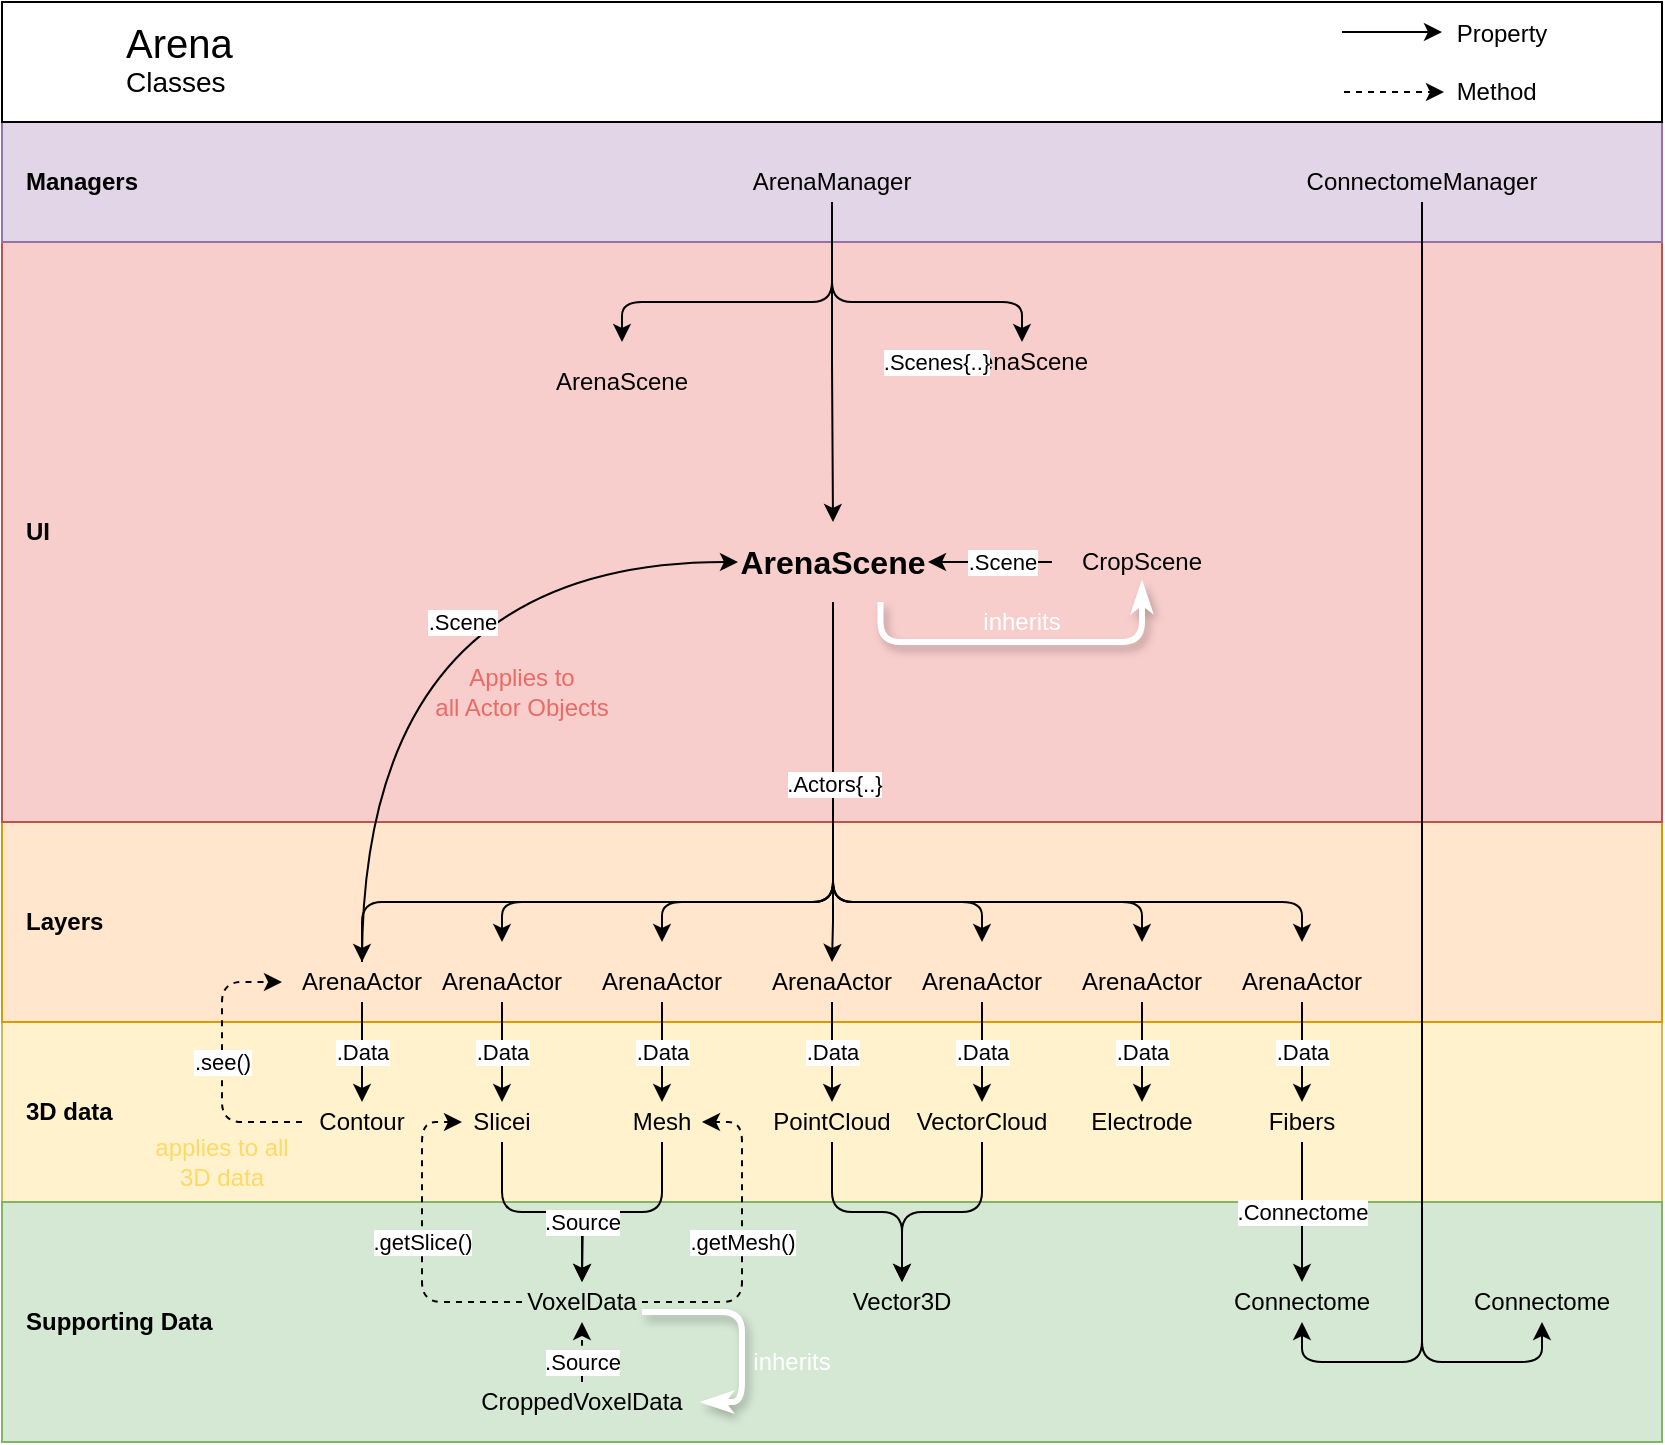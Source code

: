 <mxfile version="13.8.9-1" type="github" pages="2"><diagram id="st0wYFKVzc5dIQV5aYI6" name="Classes"><mxGraphModel dx="1180" dy="735" grid="1" gridSize="10" guides="1" tooltips="1" connect="1" arrows="1" fold="1" page="1" pageScale="1" pageWidth="850" pageHeight="1100" math="0" shadow="0"><root><mxCell id="0"/><mxCell id="1" parent="0"/><mxCell id="XKXAx6zoQTM9atz_gWbQ-70" value="&lt;b&gt;&amp;nbsp; &amp;nbsp;3D data&lt;/b&gt;" style="rounded=0;whiteSpace=wrap;html=1;align=left;fillColor=#fff2cc;strokeColor=#d6b656;" parent="1" vertex="1"><mxGeometry x="10" y="540" width="830" height="90" as="geometry"/></mxCell><mxCell id="XKXAx6zoQTM9atz_gWbQ-71" value="&lt;b&gt;&amp;nbsp; &amp;nbsp;Supporting Data&lt;/b&gt;" style="rounded=0;whiteSpace=wrap;html=1;align=left;fillColor=#d5e8d4;strokeColor=#82b366;" parent="1" vertex="1"><mxGeometry x="10" y="630" width="830" height="120" as="geometry"/></mxCell><mxCell id="XKXAx6zoQTM9atz_gWbQ-75" value="" style="edgeStyle=orthogonalEdgeStyle;rounded=0;orthogonalLoop=1;jettySize=auto;html=1;" parent="1" source="XKXAx6zoQTM9atz_gWbQ-68" target="XKXAx6zoQTM9atz_gWbQ-23" edge="1"><mxGeometry relative="1" as="geometry"/></mxCell><mxCell id="XKXAx6zoQTM9atz_gWbQ-68" value="&lt;b&gt;&amp;nbsp; &amp;nbsp;Layers&lt;/b&gt;" style="rounded=0;whiteSpace=wrap;html=1;align=left;fillColor=#ffe6cc;strokeColor=#d79b00;" parent="1" vertex="1"><mxGeometry x="10" y="440" width="830" height="100" as="geometry"/></mxCell><mxCell id="XKXAx6zoQTM9atz_gWbQ-67" value="&lt;b&gt;&amp;nbsp; &amp;nbsp;UI&amp;nbsp;&lt;/b&gt;" style="rounded=0;whiteSpace=wrap;html=1;align=left;fillColor=#f8cecc;strokeColor=#b85450;" parent="1" vertex="1"><mxGeometry x="10" y="150" width="830" height="290" as="geometry"/></mxCell><mxCell id="XKXAx6zoQTM9atz_gWbQ-66" value="&lt;b&gt;&amp;nbsp; &amp;nbsp;Managers&lt;/b&gt;" style="rounded=0;whiteSpace=wrap;html=1;align=left;fillColor=#e1d5e7;strokeColor=#9673a6;" parent="1" vertex="1"><mxGeometry x="10" y="90" width="830" height="60" as="geometry"/></mxCell><mxCell id="XKXAx6zoQTM9atz_gWbQ-24" style="edgeStyle=orthogonalEdgeStyle;rounded=1;orthogonalLoop=1;jettySize=auto;html=1;exitX=0.5;exitY=1;exitDx=0;exitDy=0;" parent="1" source="XKXAx6zoQTM9atz_gWbQ-20" edge="1"><mxGeometry relative="1" as="geometry"><mxPoint x="520" y="200" as="targetPoint"/><Array as="points"><mxPoint x="425" y="180"/><mxPoint x="520" y="180"/></Array></mxGeometry></mxCell><mxCell id="XKXAx6zoQTM9atz_gWbQ-25" style="edgeStyle=orthogonalEdgeStyle;rounded=1;orthogonalLoop=1;jettySize=auto;html=1;exitX=0.5;exitY=1;exitDx=0;exitDy=0;" parent="1" source="XKXAx6zoQTM9atz_gWbQ-20" edge="1"><mxGeometry relative="1" as="geometry"><mxPoint x="320" y="200" as="targetPoint"/><Array as="points"><mxPoint x="425" y="180"/><mxPoint x="320" y="180"/></Array></mxGeometry></mxCell><mxCell id="XKXAx6zoQTM9atz_gWbQ-20" value="&lt;font style=&quot;font-size: 12px&quot;&gt;ArenaManager&lt;/font&gt;" style="text;html=1;strokeColor=none;fillColor=none;align=center;verticalAlign=middle;whiteSpace=wrap;rounded=0;" parent="1" vertex="1"><mxGeometry x="405" y="110" width="40" height="20" as="geometry"/></mxCell><mxCell id="XKXAx6zoQTM9atz_gWbQ-34" style="edgeStyle=orthogonalEdgeStyle;rounded=1;orthogonalLoop=1;jettySize=auto;html=1;exitX=0.5;exitY=1;exitDx=0;exitDy=0;" parent="1" source="XKXAx6zoQTM9atz_gWbQ-23" edge="1"><mxGeometry relative="1" as="geometry"><mxPoint x="340" y="500" as="targetPoint"/><Array as="points"><mxPoint x="425" y="480"/><mxPoint x="340" y="480"/></Array></mxGeometry></mxCell><mxCell id="XKXAx6zoQTM9atz_gWbQ-35" style="edgeStyle=orthogonalEdgeStyle;rounded=1;orthogonalLoop=1;jettySize=auto;html=1;exitX=0.5;exitY=1;exitDx=0;exitDy=0;" parent="1" source="XKXAx6zoQTM9atz_gWbQ-23" edge="1"><mxGeometry relative="1" as="geometry"><mxPoint x="260" y="500" as="targetPoint"/><Array as="points"><mxPoint x="425" y="480"/><mxPoint x="260" y="480"/></Array></mxGeometry></mxCell><mxCell id="XKXAx6zoQTM9atz_gWbQ-36" style="edgeStyle=orthogonalEdgeStyle;rounded=1;orthogonalLoop=1;jettySize=auto;html=1;exitX=0.5;exitY=1;exitDx=0;exitDy=0;" parent="1" source="XKXAx6zoQTM9atz_gWbQ-23" edge="1"><mxGeometry relative="1" as="geometry"><mxPoint x="500" y="500" as="targetPoint"/><Array as="points"><mxPoint x="425" y="480"/><mxPoint x="500" y="480"/></Array></mxGeometry></mxCell><mxCell id="XKXAx6zoQTM9atz_gWbQ-37" style="edgeStyle=orthogonalEdgeStyle;rounded=1;orthogonalLoop=1;jettySize=auto;html=1;exitX=0.5;exitY=1;exitDx=0;exitDy=0;" parent="1" source="XKXAx6zoQTM9atz_gWbQ-23" edge="1"><mxGeometry relative="1" as="geometry"><mxPoint x="580" y="500" as="targetPoint"/><Array as="points"><mxPoint x="425" y="480"/><mxPoint x="580" y="480"/></Array></mxGeometry></mxCell><mxCell id="XKXAx6zoQTM9atz_gWbQ-64" style="edgeStyle=orthogonalEdgeStyle;rounded=1;orthogonalLoop=1;jettySize=auto;html=1;exitX=0.5;exitY=1;exitDx=0;exitDy=0;" parent="1" source="XKXAx6zoQTM9atz_gWbQ-23" edge="1"><mxGeometry relative="1" as="geometry"><mxPoint x="660" y="500" as="targetPoint"/><Array as="points"><mxPoint x="425" y="480"/><mxPoint x="660" y="480"/></Array></mxGeometry></mxCell><mxCell id="XKXAx6zoQTM9atz_gWbQ-78" value=".Scene" style="edgeStyle=orthogonalEdgeStyle;rounded=0;orthogonalLoop=1;jettySize=auto;html=1;entryX=0;entryY=0.5;entryDx=0;entryDy=0;exitX=1;exitY=0.5;exitDx=0;exitDy=0;shadow=0;startArrow=classic;startFill=1;endArrow=none;endFill=0;" parent="1" source="XKXAx6zoQTM9atz_gWbQ-23" target="XKXAx6zoQTM9atz_gWbQ-76" edge="1"><mxGeometry x="0.194" relative="1" as="geometry"><mxPoint x="480" y="310" as="sourcePoint"/><mxPoint as="offset"/></mxGeometry></mxCell><mxCell id="XKXAx6zoQTM9atz_gWbQ-81" style="edgeStyle=orthogonalEdgeStyle;orthogonalLoop=1;jettySize=auto;html=1;exitX=0.5;exitY=1;exitDx=0;exitDy=0;entryX=0.5;entryY=0;entryDx=0;entryDy=0;rounded=1;" parent="1" source="XKXAx6zoQTM9atz_gWbQ-23" target="XKXAx6zoQTM9atz_gWbQ-80" edge="1"><mxGeometry relative="1" as="geometry"><Array as="points"><mxPoint x="426" y="480"/><mxPoint x="190" y="480"/></Array></mxGeometry></mxCell><mxCell id="XKXAx6zoQTM9atz_gWbQ-109" value="" style="edgeStyle=elbowEdgeStyle;rounded=1;sketch=0;orthogonalLoop=1;jettySize=auto;html=1;exitX=0.75;exitY=1;exitDx=0;exitDy=0;entryX=0.5;entryY=1;entryDx=0;entryDy=0;shadow=1;startArrow=none;startFill=0;endArrow=classicThin;endFill=1;fontColor=#EA6B66;jumpStyle=none;strokeWidth=3;strokeColor=#FFFFFF;elbow=vertical;" parent="1" source="XKXAx6zoQTM9atz_gWbQ-23" target="XKXAx6zoQTM9atz_gWbQ-76" edge="1"><mxGeometry relative="1" as="geometry"><Array as="points"><mxPoint x="520" y="350"/></Array></mxGeometry></mxCell><mxCell id="XKXAx6zoQTM9atz_gWbQ-23" value="&lt;font size=&quot;1&quot;&gt;&lt;b style=&quot;font-size: 16px&quot;&gt;ArenaScene&lt;/b&gt;&lt;/font&gt;" style="text;html=1;strokeColor=none;fillColor=none;align=center;verticalAlign=middle;whiteSpace=wrap;rounded=0;" parent="1" vertex="1"><mxGeometry x="378" y="290" width="95" height="40" as="geometry"/></mxCell><mxCell id="XKXAx6zoQTM9atz_gWbQ-26" value="&lt;font style=&quot;font-size: 12px&quot;&gt;ArenaScene&lt;/font&gt;" style="text;html=1;strokeColor=none;fillColor=none;align=center;verticalAlign=middle;whiteSpace=wrap;rounded=0;" parent="1" vertex="1"><mxGeometry x="500" y="190" width="40" height="40" as="geometry"/></mxCell><mxCell id="XKXAx6zoQTM9atz_gWbQ-27" value="&lt;font style=&quot;font-size: 12px&quot;&gt;ArenaScene&lt;/font&gt;" style="text;html=1;strokeColor=none;fillColor=none;align=center;verticalAlign=middle;whiteSpace=wrap;rounded=0;" parent="1" vertex="1"><mxGeometry x="300" y="200" width="40" height="40" as="geometry"/></mxCell><mxCell id="XKXAx6zoQTM9atz_gWbQ-43" value=".Data" style="edgeStyle=orthogonalEdgeStyle;rounded=0;orthogonalLoop=1;jettySize=auto;html=1;exitX=0.5;exitY=1;exitDx=0;exitDy=0;" parent="1" source="XKXAx6zoQTM9atz_gWbQ-29" target="XKXAx6zoQTM9atz_gWbQ-44" edge="1"><mxGeometry relative="1" as="geometry"><mxPoint x="425" y="580" as="targetPoint"/></mxGeometry></mxCell><mxCell id="XKXAx6zoQTM9atz_gWbQ-29" value="ArenaActor" style="text;html=1;strokeColor=none;fillColor=none;align=center;verticalAlign=middle;whiteSpace=wrap;rounded=0;" parent="1" vertex="1"><mxGeometry x="405" y="510" width="40" height="20" as="geometry"/></mxCell><mxCell id="XKXAx6zoQTM9atz_gWbQ-45" value=".Data" style="edgeStyle=orthogonalEdgeStyle;rounded=0;orthogonalLoop=1;jettySize=auto;html=1;exitX=0.5;exitY=1;exitDx=0;exitDy=0;" parent="1" source="XKXAx6zoQTM9atz_gWbQ-30" target="XKXAx6zoQTM9atz_gWbQ-46" edge="1"><mxGeometry relative="1" as="geometry"><mxPoint x="580" y="580" as="targetPoint"/></mxGeometry></mxCell><mxCell id="XKXAx6zoQTM9atz_gWbQ-30" value="ArenaActor" style="text;html=1;strokeColor=none;fillColor=none;align=center;verticalAlign=middle;whiteSpace=wrap;rounded=0;" parent="1" vertex="1"><mxGeometry x="560" y="510" width="40" height="20" as="geometry"/></mxCell><mxCell id="XKXAx6zoQTM9atz_gWbQ-59" value=".Data" style="edgeStyle=orthogonalEdgeStyle;rounded=0;orthogonalLoop=1;jettySize=auto;html=1;exitX=0.5;exitY=1;exitDx=0;exitDy=0;entryX=0.5;entryY=0;entryDx=0;entryDy=0;" parent="1" source="XKXAx6zoQTM9atz_gWbQ-31" target="XKXAx6zoQTM9atz_gWbQ-48" edge="1"><mxGeometry relative="1" as="geometry"/></mxCell><mxCell id="XKXAx6zoQTM9atz_gWbQ-31" value="ArenaActor" style="text;html=1;strokeColor=none;fillColor=none;align=center;verticalAlign=middle;whiteSpace=wrap;rounded=0;" parent="1" vertex="1"><mxGeometry x="640" y="510" width="40" height="20" as="geometry"/></mxCell><mxCell id="XKXAx6zoQTM9atz_gWbQ-41" value=".Data" style="edgeStyle=orthogonalEdgeStyle;rounded=0;orthogonalLoop=1;jettySize=auto;html=1;exitX=0.5;exitY=1;exitDx=0;exitDy=0;" parent="1" source="XKXAx6zoQTM9atz_gWbQ-32" target="XKXAx6zoQTM9atz_gWbQ-42" edge="1"><mxGeometry relative="1" as="geometry"><mxPoint x="340" y="580" as="targetPoint"/></mxGeometry></mxCell><mxCell id="XKXAx6zoQTM9atz_gWbQ-32" value="ArenaActor" style="text;html=1;strokeColor=none;fillColor=none;align=center;verticalAlign=middle;whiteSpace=wrap;rounded=0;" parent="1" vertex="1"><mxGeometry x="320" y="510" width="40" height="20" as="geometry"/></mxCell><mxCell id="XKXAx6zoQTM9atz_gWbQ-39" value=".Data" style="edgeStyle=orthogonalEdgeStyle;rounded=0;orthogonalLoop=1;jettySize=auto;html=1;exitX=0.5;exitY=1;exitDx=0;exitDy=0;" parent="1" source="XKXAx6zoQTM9atz_gWbQ-33" target="XKXAx6zoQTM9atz_gWbQ-40" edge="1"><mxGeometry relative="1" as="geometry"><mxPoint x="260" y="590" as="targetPoint"/></mxGeometry></mxCell><mxCell id="XKXAx6zoQTM9atz_gWbQ-33" value="ArenaActor" style="text;html=1;strokeColor=none;fillColor=none;align=center;verticalAlign=middle;whiteSpace=wrap;rounded=0;" parent="1" vertex="1"><mxGeometry x="240" y="510" width="40" height="20" as="geometry"/></mxCell><mxCell id="XKXAx6zoQTM9atz_gWbQ-40" value="Slicei" style="text;html=1;strokeColor=none;fillColor=none;align=center;verticalAlign=middle;whiteSpace=wrap;rounded=0;" parent="1" vertex="1"><mxGeometry x="240" y="580" width="40" height="20" as="geometry"/></mxCell><mxCell id="XKXAx6zoQTM9atz_gWbQ-51" style="edgeStyle=orthogonalEdgeStyle;orthogonalLoop=1;jettySize=auto;html=1;exitX=0.5;exitY=1;exitDx=0;exitDy=0;rounded=1;" parent="1" source="XKXAx6zoQTM9atz_gWbQ-42" edge="1"><mxGeometry relative="1" as="geometry"><mxPoint x="300" y="670" as="targetPoint"/></mxGeometry></mxCell><mxCell id="XKXAx6zoQTM9atz_gWbQ-42" value="Mesh" style="text;html=1;strokeColor=none;fillColor=none;align=center;verticalAlign=middle;whiteSpace=wrap;rounded=0;" parent="1" vertex="1"><mxGeometry x="320" y="580" width="40" height="20" as="geometry"/></mxCell><mxCell id="XKXAx6zoQTM9atz_gWbQ-54" style="edgeStyle=orthogonalEdgeStyle;rounded=1;orthogonalLoop=1;jettySize=auto;html=1;exitX=0.5;exitY=1;exitDx=0;exitDy=0;" parent="1" source="XKXAx6zoQTM9atz_gWbQ-44" target="XKXAx6zoQTM9atz_gWbQ-52" edge="1"><mxGeometry relative="1" as="geometry"/></mxCell><mxCell id="XKXAx6zoQTM9atz_gWbQ-44" value="PointCloud" style="text;html=1;strokeColor=none;fillColor=none;align=center;verticalAlign=middle;whiteSpace=wrap;rounded=0;" parent="1" vertex="1"><mxGeometry x="405" y="580" width="40" height="20" as="geometry"/></mxCell><mxCell id="XKXAx6zoQTM9atz_gWbQ-46" value="Electrode" style="text;html=1;strokeColor=none;fillColor=none;align=center;verticalAlign=middle;whiteSpace=wrap;rounded=0;" parent="1" vertex="1"><mxGeometry x="560" y="580" width="40" height="20" as="geometry"/></mxCell><mxCell id="XKXAx6zoQTM9atz_gWbQ-55" value=".Connectome" style="edgeStyle=orthogonalEdgeStyle;rounded=0;orthogonalLoop=1;jettySize=auto;html=1;exitX=0.5;exitY=1;exitDx=0;exitDy=0;" parent="1" source="XKXAx6zoQTM9atz_gWbQ-48" target="XKXAx6zoQTM9atz_gWbQ-56" edge="1"><mxGeometry relative="1" as="geometry"><mxPoint x="660" y="660" as="targetPoint"/></mxGeometry></mxCell><mxCell id="XKXAx6zoQTM9atz_gWbQ-48" value="Fibers" style="text;html=1;strokeColor=none;fillColor=none;align=center;verticalAlign=middle;whiteSpace=wrap;rounded=0;" parent="1" vertex="1"><mxGeometry x="640" y="580" width="40" height="20" as="geometry"/></mxCell><mxCell id="XKXAx6zoQTM9atz_gWbQ-96" value="&lt;font color=&quot;#000000&quot;&gt;.getSlice()&lt;/font&gt;" style="edgeStyle=elbowEdgeStyle;sketch=0;orthogonalLoop=1;jettySize=auto;html=1;exitX=0;exitY=0.5;exitDx=0;exitDy=0;entryX=0;entryY=0.5;entryDx=0;entryDy=0;shadow=0;dashed=1;startArrow=none;startFill=0;strokeColor=#000000;fontColor=#EA6B66;" parent="1" source="XKXAx6zoQTM9atz_gWbQ-49" target="XKXAx6zoQTM9atz_gWbQ-40" edge="1"><mxGeometry relative="1" as="geometry"><Array as="points"><mxPoint x="220" y="630"/></Array></mxGeometry></mxCell><mxCell id="XKXAx6zoQTM9atz_gWbQ-97" value="&lt;font color=&quot;#000000&quot;&gt;.getMesh()&lt;/font&gt;" style="edgeStyle=elbowEdgeStyle;rounded=1;sketch=0;orthogonalLoop=1;jettySize=auto;html=1;exitX=1;exitY=0.5;exitDx=0;exitDy=0;entryX=1;entryY=0.5;entryDx=0;entryDy=0;shadow=0;dashed=1;startArrow=none;startFill=0;strokeColor=#000000;fontColor=#EA6B66;" parent="1" source="XKXAx6zoQTM9atz_gWbQ-49" target="XKXAx6zoQTM9atz_gWbQ-42" edge="1"><mxGeometry relative="1" as="geometry"><Array as="points"><mxPoint x="380" y="630"/></Array></mxGeometry></mxCell><mxCell id="XKXAx6zoQTM9atz_gWbQ-112" style="edgeStyle=elbowEdgeStyle;rounded=1;sketch=0;jumpStyle=none;orthogonalLoop=1;jettySize=auto;html=1;exitX=1;exitY=0.75;exitDx=0;exitDy=0;shadow=1;startArrow=none;startFill=0;endArrow=classicThin;endFill=1;strokeColor=#FFFFFF;strokeWidth=3;fontColor=#EA6B66;" parent="1" source="XKXAx6zoQTM9atz_gWbQ-49" edge="1"><mxGeometry relative="1" as="geometry"><mxPoint x="360" y="730" as="targetPoint"/><Array as="points"><mxPoint x="380" y="710"/><mxPoint x="390" y="700"/></Array></mxGeometry></mxCell><mxCell id="XKXAx6zoQTM9atz_gWbQ-49" value="VoxelData" style="text;html=1;strokeColor=none;fillColor=none;align=center;verticalAlign=middle;whiteSpace=wrap;rounded=0;" parent="1" vertex="1"><mxGeometry x="270" y="670" width="60" height="20" as="geometry"/></mxCell><mxCell id="XKXAx6zoQTM9atz_gWbQ-52" value="Vector3D" style="text;html=1;strokeColor=none;fillColor=none;align=center;verticalAlign=middle;whiteSpace=wrap;rounded=0;" parent="1" vertex="1"><mxGeometry x="440" y="670" width="40" height="20" as="geometry"/></mxCell><mxCell id="XKXAx6zoQTM9atz_gWbQ-57" style="edgeStyle=orthogonalEdgeStyle;rounded=1;orthogonalLoop=1;jettySize=auto;html=1;exitX=0.5;exitY=1;exitDx=0;exitDy=0;entryX=0.5;entryY=1;entryDx=0;entryDy=0;startArrow=classic;startFill=1;endArrow=none;endFill=0;" parent="1" source="XKXAx6zoQTM9atz_gWbQ-56" target="XKXAx6zoQTM9atz_gWbQ-58" edge="1"><mxGeometry relative="1" as="geometry"><mxPoint x="720" y="160" as="targetPoint"/></mxGeometry></mxCell><mxCell id="XKXAx6zoQTM9atz_gWbQ-56" value="Connectome" style="text;html=1;strokeColor=none;fillColor=none;align=center;verticalAlign=middle;whiteSpace=wrap;rounded=0;" parent="1" vertex="1"><mxGeometry x="640" y="670" width="40" height="20" as="geometry"/></mxCell><mxCell id="XKXAx6zoQTM9atz_gWbQ-102" style="edgeStyle=elbowEdgeStyle;rounded=1;sketch=0;orthogonalLoop=1;jettySize=auto;html=1;exitX=0.5;exitY=1;exitDx=0;exitDy=0;entryX=0.5;entryY=1;entryDx=0;entryDy=0;shadow=0;startArrow=none;startFill=0;endArrow=classic;endFill=1;strokeColor=#000000;fontColor=#EA6B66;" parent="1" source="XKXAx6zoQTM9atz_gWbQ-58" target="XKXAx6zoQTM9atz_gWbQ-101" edge="1"><mxGeometry relative="1" as="geometry"><Array as="points"><mxPoint x="750" y="710"/><mxPoint x="720" y="410"/></Array></mxGeometry></mxCell><mxCell id="XKXAx6zoQTM9atz_gWbQ-58" value="ConnectomeManager" style="text;html=1;strokeColor=none;fillColor=none;align=center;verticalAlign=middle;whiteSpace=wrap;rounded=0;" parent="1" vertex="1"><mxGeometry x="700" y="110" width="40" height="20" as="geometry"/></mxCell><mxCell id="XKXAx6zoQTM9atz_gWbQ-72" value=".Data" style="edgeStyle=orthogonalEdgeStyle;rounded=0;orthogonalLoop=1;jettySize=auto;html=1;exitX=0.5;exitY=1;exitDx=0;exitDy=0;entryX=0.5;entryY=0;entryDx=0;entryDy=0;" parent="1" source="XKXAx6zoQTM9atz_gWbQ-60" target="XKXAx6zoQTM9atz_gWbQ-62" edge="1"><mxGeometry relative="1" as="geometry"/></mxCell><mxCell id="XKXAx6zoQTM9atz_gWbQ-60" value="ArenaActor" style="text;html=1;strokeColor=none;fillColor=none;align=center;verticalAlign=middle;whiteSpace=wrap;rounded=0;" parent="1" vertex="1"><mxGeometry x="480" y="510" width="40" height="20" as="geometry"/></mxCell><mxCell id="XKXAx6zoQTM9atz_gWbQ-63" style="edgeStyle=orthogonalEdgeStyle;rounded=1;orthogonalLoop=1;jettySize=auto;html=1;exitX=0.5;exitY=1;exitDx=0;exitDy=0;" parent="1" source="XKXAx6zoQTM9atz_gWbQ-62" target="XKXAx6zoQTM9atz_gWbQ-52" edge="1"><mxGeometry relative="1" as="geometry"/></mxCell><mxCell id="XKXAx6zoQTM9atz_gWbQ-62" value="VectorCloud" style="text;html=1;strokeColor=none;fillColor=none;align=center;verticalAlign=middle;whiteSpace=wrap;rounded=0;" parent="1" vertex="1"><mxGeometry x="480" y="580" width="40" height="20" as="geometry"/></mxCell><mxCell id="XKXAx6zoQTM9atz_gWbQ-28" value=".Actors{..}" style="edgeStyle=orthogonalEdgeStyle;rounded=0;orthogonalLoop=1;jettySize=auto;html=1;exitX=0.5;exitY=1;exitDx=0;exitDy=0;entryX=0.5;entryY=0;entryDx=0;entryDy=0;" parent="1" source="XKXAx6zoQTM9atz_gWbQ-23" target="XKXAx6zoQTM9atz_gWbQ-29" edge="1"><mxGeometry relative="1" as="geometry"><mxPoint x="425" y="500" as="targetPoint"/><Array as="points"><mxPoint x="426" y="490"/><mxPoint x="425" y="490"/></Array></mxGeometry></mxCell><mxCell id="XKXAx6zoQTM9atz_gWbQ-76" value="CropScene" style="text;html=1;strokeColor=none;fillColor=none;align=center;verticalAlign=middle;whiteSpace=wrap;rounded=0;" parent="1" vertex="1"><mxGeometry x="535" y="300" width="90" height="20" as="geometry"/></mxCell><mxCell id="XKXAx6zoQTM9atz_gWbQ-83" value=".Data" style="edgeStyle=orthogonalEdgeStyle;rounded=0;orthogonalLoop=1;jettySize=auto;html=1;exitX=0.5;exitY=1;exitDx=0;exitDy=0;entryX=0.5;entryY=0;entryDx=0;entryDy=0;" parent="1" source="XKXAx6zoQTM9atz_gWbQ-80" target="XKXAx6zoQTM9atz_gWbQ-82" edge="1"><mxGeometry relative="1" as="geometry"/></mxCell><mxCell id="XKXAx6zoQTM9atz_gWbQ-88" value="&lt;font color=&quot;#000000&quot;&gt;.Scene&lt;/font&gt;" style="edgeStyle=orthogonalEdgeStyle;sketch=0;orthogonalLoop=1;jettySize=auto;html=1;exitX=0.5;exitY=0;exitDx=0;exitDy=0;shadow=0;startArrow=none;startFill=0;fontColor=#FFFFFF;curved=1;entryX=0;entryY=0.5;entryDx=0;entryDy=0;" parent="1" source="XKXAx6zoQTM9atz_gWbQ-80" target="XKXAx6zoQTM9atz_gWbQ-23" edge="1"><mxGeometry x="-0.124" y="-50" relative="1" as="geometry"><mxPoint x="350" y="310" as="targetPoint"/><mxPoint as="offset"/></mxGeometry></mxCell><mxCell id="XKXAx6zoQTM9atz_gWbQ-80" value="ArenaActor" style="text;html=1;strokeColor=none;fillColor=none;align=center;verticalAlign=middle;whiteSpace=wrap;rounded=0;" parent="1" vertex="1"><mxGeometry x="170" y="510" width="40" height="20" as="geometry"/></mxCell><mxCell id="XKXAx6zoQTM9atz_gWbQ-98" value="&lt;font color=&quot;#000000&quot;&gt;.see()&lt;/font&gt;" style="edgeStyle=elbowEdgeStyle;rounded=1;sketch=0;orthogonalLoop=1;jettySize=auto;html=1;shadow=0;dashed=1;startArrow=none;startFill=0;strokeColor=#000000;fontColor=#EA6B66;" parent="1" edge="1"><mxGeometry relative="1" as="geometry"><mxPoint x="160" y="590" as="sourcePoint"/><mxPoint x="150" y="520" as="targetPoint"/><Array as="points"><mxPoint x="120" y="553"/></Array></mxGeometry></mxCell><mxCell id="XKXAx6zoQTM9atz_gWbQ-82" value="Contour" style="text;html=1;strokeColor=none;fillColor=none;align=center;verticalAlign=middle;whiteSpace=wrap;rounded=0;" parent="1" vertex="1"><mxGeometry x="170" y="580" width="40" height="20" as="geometry"/></mxCell><mxCell id="XKXAx6zoQTM9atz_gWbQ-50" value=".Source" style="edgeStyle=orthogonalEdgeStyle;rounded=1;orthogonalLoop=1;jettySize=auto;html=1;exitX=0.5;exitY=1;exitDx=0;exitDy=0;entryX=0.5;entryY=0;entryDx=0;entryDy=0;" parent="1" source="XKXAx6zoQTM9atz_gWbQ-40" target="XKXAx6zoQTM9atz_gWbQ-49" edge="1"><mxGeometry x="0.455" relative="1" as="geometry"><mxPoint as="offset"/></mxGeometry></mxCell><mxCell id="XKXAx6zoQTM9atz_gWbQ-22" value=".Scenes{..}" style="edgeStyle=orthogonalEdgeStyle;rounded=0;orthogonalLoop=1;jettySize=auto;html=1;exitX=0.5;exitY=1;exitDx=0;exitDy=0;entryX=0.5;entryY=0;entryDx=0;entryDy=0;" parent="1" source="XKXAx6zoQTM9atz_gWbQ-20" target="XKXAx6zoQTM9atz_gWbQ-23" edge="1"><mxGeometry x="0.003" y="50" relative="1" as="geometry"><mxPoint x="425" y="240" as="targetPoint"/><mxPoint x="1" as="offset"/></mxGeometry></mxCell><mxCell id="XKXAx6zoQTM9atz_gWbQ-94" value="&lt;font&gt;Applies to &lt;br&gt;all Actor Objects&lt;/font&gt;" style="text;html=1;strokeColor=none;fillColor=none;align=center;verticalAlign=middle;whiteSpace=wrap;rounded=0;fontColor=#EA6B66;" parent="1" vertex="1"><mxGeometry x="190" y="340" width="160" height="70" as="geometry"/></mxCell><mxCell id="XKXAx6zoQTM9atz_gWbQ-99" value="&lt;font color=&quot;#ffd966&quot;&gt;applies to all 3D data&lt;/font&gt;" style="text;html=1;strokeColor=none;fillColor=none;align=center;verticalAlign=middle;whiteSpace=wrap;rounded=0;fontColor=#EA6B66;" parent="1" vertex="1"><mxGeometry x="80" y="600" width="80" height="20" as="geometry"/></mxCell><mxCell id="XKXAx6zoQTM9atz_gWbQ-101" value="Connectome" style="text;html=1;strokeColor=none;fillColor=none;align=center;verticalAlign=middle;whiteSpace=wrap;rounded=0;" parent="1" vertex="1"><mxGeometry x="760" y="670" width="40" height="20" as="geometry"/></mxCell><mxCell id="XKXAx6zoQTM9atz_gWbQ-114" value="&lt;font color=&quot;#000000&quot;&gt;.Source&lt;/font&gt;" style="edgeStyle=elbowEdgeStyle;rounded=1;sketch=0;jumpStyle=none;orthogonalLoop=1;jettySize=auto;html=1;exitX=0.5;exitY=0;exitDx=0;exitDy=0;entryX=0.5;entryY=1;entryDx=0;entryDy=0;shadow=0;startArrow=none;startFill=0;endArrow=classic;endFill=1;strokeWidth=1;fontColor=#EA6B66;dashed=1;elbow=vertical;" parent="1" source="XKXAx6zoQTM9atz_gWbQ-103" target="XKXAx6zoQTM9atz_gWbQ-49" edge="1"><mxGeometry x="-0.329" relative="1" as="geometry"><mxPoint as="offset"/></mxGeometry></mxCell><mxCell id="XKXAx6zoQTM9atz_gWbQ-103" value="CroppedVoxelData" style="text;html=1;strokeColor=none;fillColor=none;align=center;verticalAlign=middle;whiteSpace=wrap;rounded=0;" parent="1" vertex="1"><mxGeometry x="235" y="720" width="130" height="20" as="geometry"/></mxCell><mxCell id="XKXAx6zoQTM9atz_gWbQ-116" value="&lt;font color=&quot;#ffffff&quot;&gt;inherits&lt;/font&gt;" style="text;html=1;strokeColor=none;fillColor=none;align=center;verticalAlign=middle;whiteSpace=wrap;rounded=0;fontColor=#EA6B66;shadow=1;glass=0;sketch=0;" parent="1" vertex="1"><mxGeometry x="500" y="330" width="40" height="20" as="geometry"/></mxCell><mxCell id="XKXAx6zoQTM9atz_gWbQ-118" value="&lt;font color=&quot;#ffffff&quot;&gt;inherits&lt;/font&gt;" style="text;html=1;strokeColor=none;fillColor=none;align=center;verticalAlign=middle;whiteSpace=wrap;rounded=0;fontColor=#EA6B66;shadow=1;glass=0;sketch=0;" parent="1" vertex="1"><mxGeometry x="385" y="700" width="40" height="20" as="geometry"/></mxCell><mxCell id="im7uAOLKZNzTVO6DP9B_-1" value="" style="rounded=0;whiteSpace=wrap;html=1;" vertex="1" parent="1"><mxGeometry x="10" y="30" width="830" height="60" as="geometry"/></mxCell><mxCell id="im7uAOLKZNzTVO6DP9B_-3" value="&lt;font style=&quot;font-size: 20px&quot;&gt;Arena&lt;/font&gt;" style="text;html=1;strokeColor=none;fillColor=none;align=left;verticalAlign=middle;whiteSpace=wrap;rounded=0;" vertex="1" parent="1"><mxGeometry x="70" y="40" width="40" height="20" as="geometry"/></mxCell><mxCell id="im7uAOLKZNzTVO6DP9B_-4" value="&lt;font style=&quot;font-size: 14px&quot;&gt;Classes&lt;/font&gt;" style="text;html=1;strokeColor=none;fillColor=none;align=left;verticalAlign=middle;whiteSpace=wrap;rounded=0;" vertex="1" parent="1"><mxGeometry x="70" y="60" width="40" height="20" as="geometry"/></mxCell><mxCell id="im7uAOLKZNzTVO6DP9B_-11" value="" style="group" vertex="1" connectable="0" parent="1"><mxGeometry x="680" y="45" width="51" height="30" as="geometry"/></mxCell><mxCell id="im7uAOLKZNzTVO6DP9B_-8" value="" style="endArrow=classic;html=1;" edge="1" parent="im7uAOLKZNzTVO6DP9B_-11"><mxGeometry width="50" height="50" relative="1" as="geometry"><mxPoint as="sourcePoint"/><mxPoint x="50" as="targetPoint"/></mxGeometry></mxCell><mxCell id="im7uAOLKZNzTVO6DP9B_-10" value="" style="endArrow=classic;html=1;dashed=1;" edge="1" parent="im7uAOLKZNzTVO6DP9B_-11"><mxGeometry width="50" height="50" relative="1" as="geometry"><mxPoint x="1" y="30" as="sourcePoint"/><mxPoint x="51" y="30" as="targetPoint"/></mxGeometry></mxCell><mxCell id="im7uAOLKZNzTVO6DP9B_-14" value="&lt;div style=&quot;text-align: left&quot;&gt;Property&lt;/div&gt;&lt;div style=&quot;text-align: left&quot;&gt;&lt;br&gt;&lt;/div&gt;&lt;div style=&quot;text-align: left&quot;&gt;Method&lt;/div&gt;" style="text;html=1;strokeColor=none;fillColor=none;align=center;verticalAlign=middle;whiteSpace=wrap;rounded=0;" vertex="1" parent="1"><mxGeometry x="730" y="40" width="60" height="40" as="geometry"/></mxCell></root></mxGraphModel></diagram><diagram id="NA6iUA0kGJuXXQUu59gy" name="Process"><mxGraphModel dx="590" dy="368" grid="1" gridSize="10" guides="1" tooltips="1" connect="1" arrows="1" fold="1" page="1" pageScale="1" pageWidth="850" pageHeight="1100" math="0" shadow="0"><root><mxCell id="eG2PoLmq46Wo0UOU-7Uh-0"/><mxCell id="eG2PoLmq46Wo0UOU-7Uh-1" parent="eG2PoLmq46Wo0UOU-7Uh-0"/><mxCell id="kHjb9cVpXNKgIjzMVwji-17" value="" style="rounded=0;whiteSpace=wrap;html=1;strokeColor=none;" vertex="1" parent="eG2PoLmq46Wo0UOU-7Uh-1"><mxGeometry x="20" y="30" width="780" height="60" as="geometry"/></mxCell><mxCell id="SFodkcCTJ6YIMXwW43I--2" value="" style="rounded=0;whiteSpace=wrap;html=1;fillColor=#F7F7F7;strokeColor=none;" vertex="1" parent="eG2PoLmq46Wo0UOU-7Uh-1"><mxGeometry x="20" y="90" width="780" height="722.5" as="geometry"/></mxCell><mxCell id="lPEDNUB87AFInO2sI4iL-58" value="" style="rounded=0;whiteSpace=wrap;html=1;strokeColor=#d79b00;fillColor=#FFDBAB;" parent="eG2PoLmq46Wo0UOU-7Uh-1" vertex="1"><mxGeometry x="465" y="750" width="10" height="50" as="geometry"/></mxCell><mxCell id="JkDccsQSkLuojWGRfKWl-6" value="" style="rounded=0;whiteSpace=wrap;html=1;fillColor=#f5f5f5;strokeColor=#666666;fontColor=#333333;" parent="eG2PoLmq46Wo0UOU-7Uh-1" vertex="1"><mxGeometry x="280" y="160" width="10" height="40" as="geometry"/></mxCell><mxCell id="JkDccsQSkLuojWGRfKWl-7" value="" style="rounded=0;whiteSpace=wrap;html=1;fillColor=#f5f5f5;strokeColor=#666666;fontColor=#333333;" parent="eG2PoLmq46Wo0UOU-7Uh-1" vertex="1"><mxGeometry x="290" y="160" width="10" height="40" as="geometry"/></mxCell><mxCell id="JkDccsQSkLuojWGRfKWl-9" value="&lt;font style=&quot;font-size: 8px&quot;&gt;Voxels&lt;/font&gt;" style="text;html=1;strokeColor=none;fillColor=none;align=right;verticalAlign=middle;whiteSpace=wrap;rounded=0;rotation=-90;" parent="eG2PoLmq46Wo0UOU-7Uh-1" vertex="1"><mxGeometry x="267.5" y="167.5" width="35" height="20" as="geometry"/></mxCell><mxCell id="JkDccsQSkLuojWGRfKWl-10" value="&lt;font style=&quot;font-size: 8px&quot;&gt;R&lt;/font&gt;" style="text;html=1;strokeColor=none;fillColor=none;align=right;verticalAlign=middle;whiteSpace=wrap;rounded=0;rotation=-90;" parent="eG2PoLmq46Wo0UOU-7Uh-1" vertex="1"><mxGeometry x="275" y="170" width="40" height="20" as="geometry"/></mxCell><mxCell id="JkDccsQSkLuojWGRfKWl-13" value="" style="rounded=0;whiteSpace=wrap;html=1;fillColor=#d5e8d4;strokeColor=#82b366;" parent="eG2PoLmq46Wo0UOU-7Uh-1" vertex="1"><mxGeometry x="280" y="200" width="10" height="100" as="geometry"/></mxCell><mxCell id="JkDccsQSkLuojWGRfKWl-14" value="" style="rounded=0;whiteSpace=wrap;html=1;fillColor=#d5e8d4;strokeColor=#82b366;" parent="eG2PoLmq46Wo0UOU-7Uh-1" vertex="1"><mxGeometry x="290" y="200" width="10" height="100" as="geometry"/></mxCell><mxCell id="JkDccsQSkLuojWGRfKWl-19" value="" style="rounded=0;whiteSpace=wrap;html=1;fillColor=#dae8fc;strokeColor=#6c8ebf;" parent="eG2PoLmq46Wo0UOU-7Uh-1" vertex="1"><mxGeometry x="330" y="250" width="10" height="80" as="geometry"/></mxCell><mxCell id="JkDccsQSkLuojWGRfKWl-20" value="" style="rounded=0;whiteSpace=wrap;html=1;fillColor=#fff2cc;strokeColor=#d6b656;" parent="eG2PoLmq46Wo0UOU-7Uh-1" vertex="1"><mxGeometry x="340" y="250" width="10" height="210" as="geometry"/></mxCell><mxCell id="JkDccsQSkLuojWGRfKWl-26" value="" style="rounded=0;whiteSpace=wrap;html=1;fillColor=#fff2cc;strokeColor=#d6b656;" parent="eG2PoLmq46Wo0UOU-7Uh-1" vertex="1"><mxGeometry x="320" y="250" width="10" height="210" as="geometry"/></mxCell><mxCell id="JkDccsQSkLuojWGRfKWl-27" value="" style="rounded=0;whiteSpace=wrap;html=1;fillColor=#fff2cc;strokeColor=#d6b656;" parent="eG2PoLmq46Wo0UOU-7Uh-1" vertex="1"><mxGeometry x="330" y="250" width="10" height="210" as="geometry"/></mxCell><mxCell id="JkDccsQSkLuojWGRfKWl-35" value="" style="rounded=0;whiteSpace=wrap;html=1;fillColor=#d5e8d4;strokeColor=#82b366;" parent="eG2PoLmq46Wo0UOU-7Uh-1" vertex="1"><mxGeometry x="350" y="250" width="10" height="210" as="geometry"/></mxCell><mxCell id="JkDccsQSkLuojWGRfKWl-21" value="&lt;font style=&quot;font-size: 8px&quot;&gt;Faces&lt;/font&gt;" style="text;html=1;strokeColor=none;fillColor=none;align=right;verticalAlign=middle;whiteSpace=wrap;rounded=0;rotation=-90;" parent="eG2PoLmq46Wo0UOU-7Uh-1" vertex="1"><mxGeometry x="305" y="270" width="40" height="10" as="geometry"/></mxCell><mxCell id="JkDccsQSkLuojWGRfKWl-29" value="&lt;font style=&quot;font-size: 8px&quot;&gt;Vertices&lt;br&gt;&lt;/font&gt;" style="text;html=1;strokeColor=none;fillColor=none;align=right;verticalAlign=middle;whiteSpace=wrap;rounded=0;rotation=-90;" parent="eG2PoLmq46Wo0UOU-7Uh-1" vertex="1"><mxGeometry x="315" y="270" width="40" height="10" as="geometry"/></mxCell><mxCell id="JkDccsQSkLuojWGRfKWl-31" value="&lt;font style=&quot;font-size: 8px&quot;&gt;Settings&lt;/font&gt;" style="text;html=1;strokeColor=none;fillColor=none;align=right;verticalAlign=middle;whiteSpace=wrap;rounded=0;rotation=-90;" parent="eG2PoLmq46Wo0UOU-7Uh-1" vertex="1"><mxGeometry x="325" y="270" width="40" height="10" as="geometry"/></mxCell><mxCell id="JkDccsQSkLuojWGRfKWl-32" value="&lt;font style=&quot;font-size: 8px&quot;&gt;Source&lt;/font&gt;" style="text;html=1;strokeColor=none;fillColor=none;align=right;verticalAlign=middle;whiteSpace=wrap;rounded=0;rotation=-90;" parent="eG2PoLmq46Wo0UOU-7Uh-1" vertex="1"><mxGeometry x="333" y="270" width="40" height="10" as="geometry"/></mxCell><mxCell id="JkDccsQSkLuojWGRfKWl-43" value="&lt;font color=&quot;#97d077&quot;&gt;VoxelData&lt;/font&gt;" style="text;html=1;strokeColor=none;fillColor=none;align=center;verticalAlign=middle;whiteSpace=wrap;rounded=0;" parent="eG2PoLmq46Wo0UOU-7Uh-1" vertex="1"><mxGeometry x="272" y="140" width="40" height="20" as="geometry"/></mxCell><mxCell id="JkDccsQSkLuojWGRfKWl-44" value="&lt;font color=&quot;#ffd966&quot;&gt;Mesh&lt;/font&gt;" style="text;html=1;strokeColor=none;fillColor=none;align=center;verticalAlign=middle;whiteSpace=wrap;rounded=0;" parent="eG2PoLmq46Wo0UOU-7Uh-1" vertex="1"><mxGeometry x="320" y="220" width="40" height="20" as="geometry"/></mxCell><mxCell id="JkDccsQSkLuojWGRfKWl-47" value="" style="rounded=0;whiteSpace=wrap;html=1;fillColor=#f8cecc;strokeColor=#b85450;" parent="eG2PoLmq46Wo0UOU-7Uh-1" vertex="1"><mxGeometry x="397" y="402.5" width="10" height="57.5" as="geometry"/></mxCell><mxCell id="JkDccsQSkLuojWGRfKWl-48" value="" style="rounded=0;whiteSpace=wrap;html=1;fillColor=#fff2cc;strokeColor=#d6b656;" parent="eG2PoLmq46Wo0UOU-7Uh-1" vertex="1"><mxGeometry x="377" y="402.5" width="10" height="57.5" as="geometry"/></mxCell><mxCell id="JkDccsQSkLuojWGRfKWl-49" value="" style="rounded=0;whiteSpace=wrap;html=1;fillColor=#ffe6cc;strokeColor=#d79b00;" parent="eG2PoLmq46Wo0UOU-7Uh-1" vertex="1"><mxGeometry x="387" y="402.5" width="10" height="57.5" as="geometry"/></mxCell><mxCell id="JkDccsQSkLuojWGRfKWl-50" value="" style="rounded=0;whiteSpace=wrap;html=1;fillColor=#ffe6cc;strokeColor=#d79b00;" parent="eG2PoLmq46Wo0UOU-7Uh-1" vertex="1"><mxGeometry x="407" y="402.5" width="10" height="57.5" as="geometry"/></mxCell><mxCell id="JkDccsQSkLuojWGRfKWl-51" value="&lt;font style=&quot;font-size: 8px&quot;&gt;Data&lt;/font&gt;" style="text;html=1;strokeColor=none;fillColor=none;align=right;verticalAlign=middle;whiteSpace=wrap;rounded=0;rotation=-90;" parent="eG2PoLmq46Wo0UOU-7Uh-1" vertex="1"><mxGeometry x="362" y="422.5" width="40" height="10" as="geometry"/></mxCell><mxCell id="JkDccsQSkLuojWGRfKWl-52" value="&lt;font style=&quot;font-size: 8px&quot;&gt;Visualisation&lt;br&gt;&lt;/font&gt;" style="text;html=1;strokeColor=none;fillColor=none;align=right;verticalAlign=middle;whiteSpace=wrap;rounded=0;rotation=-90;" parent="eG2PoLmq46Wo0UOU-7Uh-1" vertex="1"><mxGeometry x="372" y="422.5" width="40" height="10" as="geometry"/></mxCell><mxCell id="JkDccsQSkLuojWGRfKWl-53" value="&lt;font style=&quot;font-size: 8px&quot;&gt;Scene&lt;/font&gt;" style="text;html=1;strokeColor=none;fillColor=none;align=right;verticalAlign=middle;whiteSpace=wrap;rounded=0;rotation=-90;" parent="eG2PoLmq46Wo0UOU-7Uh-1" vertex="1"><mxGeometry x="382" y="422.5" width="40" height="10" as="geometry"/></mxCell><mxCell id="JkDccsQSkLuojWGRfKWl-54" value="&lt;font style=&quot;font-size: 8px&quot;&gt;Tag&lt;/font&gt;" style="text;html=1;strokeColor=none;fillColor=none;align=right;verticalAlign=middle;whiteSpace=wrap;rounded=0;rotation=-90;" parent="eG2PoLmq46Wo0UOU-7Uh-1" vertex="1"><mxGeometry x="390" y="422.5" width="40" height="10" as="geometry"/></mxCell><mxCell id="JkDccsQSkLuojWGRfKWl-55" value="&lt;font color=&quot;#ffb570&quot;&gt;Actor&lt;/font&gt;" style="text;html=1;strokeColor=none;fillColor=none;align=center;verticalAlign=middle;whiteSpace=wrap;rounded=0;" parent="eG2PoLmq46Wo0UOU-7Uh-1" vertex="1"><mxGeometry x="382" y="381" width="40" height="20" as="geometry"/></mxCell><mxCell id="JkDccsQSkLuojWGRfKWl-56" value="" style="rounded=0;whiteSpace=wrap;html=1;fillColor=#ffe6cc;strokeColor=#d79b00;" parent="eG2PoLmq46Wo0UOU-7Uh-1" vertex="1"><mxGeometry x="417" y="402.5" width="10" height="57.5" as="geometry"/></mxCell><mxCell id="JkDccsQSkLuojWGRfKWl-57" value="&lt;font style=&quot;font-size: 8px&quot;&gt;Visible&lt;/font&gt;" style="text;html=1;strokeColor=none;fillColor=none;align=right;verticalAlign=middle;whiteSpace=wrap;rounded=0;rotation=-90;" parent="eG2PoLmq46Wo0UOU-7Uh-1" vertex="1"><mxGeometry x="400" y="422.5" width="40" height="10" as="geometry"/></mxCell><mxCell id="t8vuSQUF_IPNPJotO7G2-5" value="&lt;font style=&quot;font-size: 8px&quot;&gt;Scenes&lt;/font&gt;" style="text;html=1;align=right;verticalAlign=middle;whiteSpace=wrap;rounded=0;rotation=-90;fillColor=#f5f5f5;strokeColor=#666666;fontColor=#333333;" parent="eG2PoLmq46Wo0UOU-7Uh-1" vertex="1"><mxGeometry x="545" y="347.5" width="45" height="10" as="geometry"/></mxCell><mxCell id="t8vuSQUF_IPNPJotO7G2-9" value="&lt;font color=&quot;#a680b8&quot;&gt;&lt;b&gt;&lt;i&gt;Global&lt;/i&gt;&lt;/b&gt;&lt;br&gt;ArenaManager&lt;/font&gt;" style="text;html=1;strokeColor=none;fillColor=none;align=center;verticalAlign=middle;whiteSpace=wrap;rounded=0;" parent="eG2PoLmq46Wo0UOU-7Uh-1" vertex="1"><mxGeometry x="550.5" y="290" width="40" height="20" as="geometry"/></mxCell><mxCell id="gGVM4KfI2NAeUqhVuKet-1" value="&lt;font color=&quot;#ea6b66&quot;&gt;ArenaScene&lt;/font&gt;" style="text;html=1;strokeColor=none;fillColor=none;align=center;verticalAlign=middle;whiteSpace=wrap;rounded=0;" parent="eG2PoLmq46Wo0UOU-7Uh-1" vertex="1"><mxGeometry x="460" y="342" width="40" height="20" as="geometry"/></mxCell><mxCell id="WQUVoHIrq0ibnpTvubiz-1" value="" style="rounded=0;whiteSpace=wrap;html=1;fillColor=#f8cecc;strokeColor=#b85450;" parent="eG2PoLmq46Wo0UOU-7Uh-1" vertex="1"><mxGeometry x="475" y="371" width="10" height="429" as="geometry"/></mxCell><mxCell id="WQUVoHIrq0ibnpTvubiz-2" value="" style="rounded=0;whiteSpace=wrap;html=1;fillColor=#f8cecc;strokeColor=#b85450;" parent="eG2PoLmq46Wo0UOU-7Uh-1" vertex="1"><mxGeometry x="455" y="371" width="10" height="429" as="geometry"/></mxCell><mxCell id="WQUVoHIrq0ibnpTvubiz-3" value="" style="rounded=0;whiteSpace=wrap;html=1;fillColor=#f5f5f5;strokeColor=#666666;fontColor=#333333;" parent="eG2PoLmq46Wo0UOU-7Uh-1" vertex="1"><mxGeometry x="465" y="371" width="10" height="119" as="geometry"/></mxCell><mxCell id="WQUVoHIrq0ibnpTvubiz-4" value="" style="rounded=0;whiteSpace=wrap;html=1;fillColor=#f5f5f5;strokeColor=#666666;fontColor=#333333;" parent="eG2PoLmq46Wo0UOU-7Uh-1" vertex="1"><mxGeometry x="485" y="371" width="10" height="429" as="geometry"/></mxCell><mxCell id="WQUVoHIrq0ibnpTvubiz-5" value="&lt;font style=&quot;font-size: 8px&quot;&gt;Title&lt;br&gt;&lt;/font&gt;" style="text;html=1;strokeColor=none;fillColor=none;align=right;verticalAlign=middle;whiteSpace=wrap;rounded=0;rotation=-90;" parent="eG2PoLmq46Wo0UOU-7Uh-1" vertex="1"><mxGeometry x="440" y="391" width="40" height="10" as="geometry"/></mxCell><mxCell id="WQUVoHIrq0ibnpTvubiz-6" value="&lt;font style=&quot;font-size: 8px&quot;&gt;Actors&lt;br&gt;&lt;/font&gt;" style="text;html=1;strokeColor=none;fillColor=none;align=right;verticalAlign=middle;whiteSpace=wrap;rounded=0;rotation=-90;" parent="eG2PoLmq46Wo0UOU-7Uh-1" vertex="1"><mxGeometry x="455" y="386" width="30" height="10" as="geometry"/></mxCell><mxCell id="WQUVoHIrq0ibnpTvubiz-7" value="&lt;font style=&quot;font-size: 8px&quot;&gt;handles&lt;/font&gt;" style="text;html=1;strokeColor=none;fillColor=none;align=right;verticalAlign=middle;whiteSpace=wrap;rounded=0;rotation=-90;" parent="eG2PoLmq46Wo0UOU-7Uh-1" vertex="1"><mxGeometry x="460" y="391" width="40" height="10" as="geometry"/></mxCell><mxCell id="WQUVoHIrq0ibnpTvubiz-8" value="&lt;font style=&quot;font-size: 8px&quot;&gt;SceneLocation&lt;/font&gt;" style="text;html=1;strokeColor=none;fillColor=none;align=right;verticalAlign=middle;whiteSpace=wrap;rounded=0;rotation=-90;" parent="eG2PoLmq46Wo0UOU-7Uh-1" vertex="1"><mxGeometry x="468" y="391" width="40" height="10" as="geometry"/></mxCell><mxCell id="WQUVoHIrq0ibnpTvubiz-9" value="" style="rounded=0;whiteSpace=wrap;html=1;fillColor=#e1d5e7;strokeColor=#9673a6;" parent="eG2PoLmq46Wo0UOU-7Uh-1" vertex="1"><mxGeometry x="562.5" y="371" width="10" height="429" as="geometry"/></mxCell><mxCell id="WQUVoHIrq0ibnpTvubiz-14" value="&lt;font style=&quot;font-size: 8px&quot;&gt;.new()&lt;/font&gt;" style="edgeStyle=orthogonalEdgeStyle;rounded=0;orthogonalLoop=1;jettySize=auto;html=1;startArrow=oval;startFill=1;exitX=1;exitY=0;exitDx=0;exitDy=0;dashed=1;" parent="eG2PoLmq46Wo0UOU-7Uh-1" edge="1"><mxGeometry x="-0.087" y="-7" relative="1" as="geometry"><mxPoint x="562.5" y="336.0" as="sourcePoint"/><mxPoint x="475" y="346" as="targetPoint"/><Array as="points"><mxPoint x="475" y="336"/></Array><mxPoint as="offset"/></mxGeometry></mxCell><mxCell id="WQUVoHIrq0ibnpTvubiz-15" value="&lt;font style=&quot;font-size: 8px&quot;&gt;.createActor&lt;/font&gt;" style="edgeStyle=orthogonalEdgeStyle;rounded=0;orthogonalLoop=1;jettySize=auto;html=1;startArrow=oval;startFill=1;dashed=1;" parent="eG2PoLmq46Wo0UOU-7Uh-1" edge="1"><mxGeometry x="0.093" y="-11" relative="1" as="geometry"><mxPoint x="453.75" y="371" as="sourcePoint"/><mxPoint x="402" y="381" as="targetPoint"/><Array as="points"><mxPoint x="402" y="371"/></Array><mxPoint as="offset"/></mxGeometry></mxCell><mxCell id="lPEDNUB87AFInO2sI4iL-0" style="edgeStyle=orthogonalEdgeStyle;rounded=1;orthogonalLoop=1;jettySize=auto;html=1;entryX=0.5;entryY=0;entryDx=0;entryDy=0;startArrow=oval;startFill=1;" parent="eG2PoLmq46Wo0UOU-7Uh-1" target="JkDccsQSkLuojWGRfKWl-48" edge="1"><mxGeometry relative="1" as="geometry"><mxPoint x="340" y="330" as="sourcePoint"/><Array as="points"><mxPoint x="382" y="330"/></Array></mxGeometry></mxCell><mxCell id="lPEDNUB87AFInO2sI4iL-1" value="" style="rounded=0;whiteSpace=wrap;html=1;fillColor=#ffe6cc;strokeColor=#d79b00;" parent="eG2PoLmq46Wo0UOU-7Uh-1" vertex="1"><mxGeometry x="465" y="490" width="10" height="260" as="geometry"/></mxCell><mxCell id="lPEDNUB87AFInO2sI4iL-8" style="edgeStyle=orthogonalEdgeStyle;rounded=1;orthogonalLoop=1;jettySize=auto;html=1;startArrow=oval;startFill=1;" parent="eG2PoLmq46Wo0UOU-7Uh-1" edge="1"><mxGeometry relative="1" as="geometry"><mxPoint x="405" y="460" as="sourcePoint"/><mxPoint x="469" y="492" as="targetPoint"/><Array as="points"><mxPoint x="405" y="474"/><mxPoint x="469" y="474"/></Array></mxGeometry></mxCell><mxCell id="lPEDNUB87AFInO2sI4iL-9" style="edgeStyle=orthogonalEdgeStyle;rounded=1;orthogonalLoop=1;jettySize=auto;html=1;startArrow=oval;startFill=1;" parent="eG2PoLmq46Wo0UOU-7Uh-1" edge="1"><mxGeometry relative="1" as="geometry"><mxPoint x="522" y="339.0" as="sourcePoint"/><mxPoint x="569" y="391.0" as="targetPoint"/><Array as="points"><mxPoint x="522" y="373"/><mxPoint x="569" y="373"/></Array></mxGeometry></mxCell><mxCell id="lPEDNUB87AFInO2sI4iL-11" value="" style="rounded=0;whiteSpace=wrap;html=1;fillColor=#dae8fc;strokeColor=#6c8ebf;" parent="eG2PoLmq46Wo0UOU-7Uh-1" vertex="1"><mxGeometry x="329" y="575" width="10" height="80" as="geometry"/></mxCell><mxCell id="lPEDNUB87AFInO2sI4iL-20" value="&lt;font color=&quot;#ffd966&quot;&gt;Electrode&lt;/font&gt;" style="text;html=1;strokeColor=none;fillColor=none;align=center;verticalAlign=middle;whiteSpace=wrap;rounded=0;" parent="eG2PoLmq46Wo0UOU-7Uh-1" vertex="1"><mxGeometry x="325" y="520" width="40" height="20" as="geometry"/></mxCell><mxCell id="lPEDNUB87AFInO2sI4iL-21" value="&lt;font color=&quot;#97d077&quot;&gt;Vector3D&lt;/font&gt;" style="text;html=1;strokeColor=none;fillColor=none;align=center;verticalAlign=middle;whiteSpace=wrap;rounded=0;" parent="eG2PoLmq46Wo0UOU-7Uh-1" vertex="1"><mxGeometry x="260" y="520" width="60" height="20" as="geometry"/></mxCell><mxCell id="lPEDNUB87AFInO2sI4iL-22" value="" style="rounded=0;whiteSpace=wrap;html=1;fillColor=#d5e8d4;strokeColor=#82b366;" parent="eG2PoLmq46Wo0UOU-7Uh-1" vertex="1"><mxGeometry x="280" y="540" width="10" height="30" as="geometry"/></mxCell><mxCell id="lPEDNUB87AFInO2sI4iL-23" value="" style="rounded=0;whiteSpace=wrap;html=1;fillColor=#d5e8d4;strokeColor=#82b366;" parent="eG2PoLmq46Wo0UOU-7Uh-1" vertex="1"><mxGeometry x="299" y="540" width="10" height="30" as="geometry"/></mxCell><mxCell id="lPEDNUB87AFInO2sI4iL-24" value="&lt;font style=&quot;font-size: 8px&quot;&gt;0 0 0&lt;/font&gt;" style="text;html=1;strokeColor=none;fillColor=none;align=right;verticalAlign=middle;whiteSpace=wrap;rounded=0;rotation=-90;" parent="eG2PoLmq46Wo0UOU-7Uh-1" vertex="1"><mxGeometry x="272" y="547" width="24" height="20" as="geometry"/></mxCell><mxCell id="lPEDNUB87AFInO2sI4iL-25" value="&lt;font style=&quot;font-size: 8px&quot;&gt;0 0 1&lt;/font&gt;" style="text;html=1;strokeColor=none;fillColor=none;align=right;verticalAlign=middle;whiteSpace=wrap;rounded=0;rotation=-90;" parent="eG2PoLmq46Wo0UOU-7Uh-1" vertex="1"><mxGeometry x="290" y="547" width="24" height="20" as="geometry"/></mxCell><mxCell id="lPEDNUB87AFInO2sI4iL-29" value="" style="rounded=0;whiteSpace=wrap;html=1;fillColor=#f5f5f5;strokeColor=#666666;fontColor=#333333;" parent="eG2PoLmq46Wo0UOU-7Uh-1" vertex="1"><mxGeometry x="319" y="540" width="10" height="34.75" as="geometry"/></mxCell><mxCell id="lPEDNUB87AFInO2sI4iL-30" value="" style="rounded=0;whiteSpace=wrap;html=1;fillColor=#f5f5f5;strokeColor=#666666;fontColor=#333333;" parent="eG2PoLmq46Wo0UOU-7Uh-1" vertex="1"><mxGeometry x="329" y="540" width="10" height="34.75" as="geometry"/></mxCell><mxCell id="lPEDNUB87AFInO2sI4iL-31" value="" style="rounded=0;whiteSpace=wrap;html=1;fillColor=#f5f5f5;strokeColor=#666666;fontColor=#333333;" parent="eG2PoLmq46Wo0UOU-7Uh-1" vertex="1"><mxGeometry x="339" y="540" width="10" height="34.75" as="geometry"/></mxCell><mxCell id="lPEDNUB87AFInO2sI4iL-32" value="" style="rounded=0;whiteSpace=wrap;html=1;fillColor=#f5f5f5;strokeColor=#666666;fontColor=#333333;" parent="eG2PoLmq46Wo0UOU-7Uh-1" vertex="1"><mxGeometry x="349" y="540" width="10" height="34.75" as="geometry"/></mxCell><mxCell id="lPEDNUB87AFInO2sI4iL-16" value="&lt;span style=&quot;font-size: 8px&quot;&gt;C0&lt;/span&gt;" style="text;html=1;strokeColor=none;fillColor=none;align=right;verticalAlign=middle;whiteSpace=wrap;rounded=0;rotation=-90;" parent="eG2PoLmq46Wo0UOU-7Uh-1" vertex="1"><mxGeometry x="302" y="555" width="40" height="10" as="geometry"/></mxCell><mxCell id="lPEDNUB87AFInO2sI4iL-17" value="&lt;font style=&quot;font-size: 8px&quot;&gt;Direction&lt;br&gt;&lt;/font&gt;" style="text;html=1;strokeColor=none;fillColor=none;align=right;verticalAlign=middle;whiteSpace=wrap;rounded=0;rotation=-90;" parent="eG2PoLmq46Wo0UOU-7Uh-1" vertex="1"><mxGeometry x="312" y="555" width="40" height="10" as="geometry"/></mxCell><mxCell id="lPEDNUB87AFInO2sI4iL-18" value="&lt;span style=&quot;font-size: 8px&quot;&gt;Type&lt;/span&gt;" style="text;html=1;strokeColor=none;fillColor=none;align=right;verticalAlign=middle;whiteSpace=wrap;rounded=0;rotation=-90;" parent="eG2PoLmq46Wo0UOU-7Uh-1" vertex="1"><mxGeometry x="322" y="555" width="40" height="10" as="geometry"/></mxCell><mxCell id="lPEDNUB87AFInO2sI4iL-36" value="&lt;span style=&quot;font-size: 8px&quot;&gt;Settings&lt;/span&gt;" style="text;html=1;strokeColor=none;fillColor=none;align=right;verticalAlign=middle;whiteSpace=wrap;rounded=0;rotation=-90;" parent="eG2PoLmq46Wo0UOU-7Uh-1" vertex="1"><mxGeometry x="333" y="555" width="40" height="10" as="geometry"/></mxCell><mxCell id="lPEDNUB87AFInO2sI4iL-12" value="" style="rounded=0;whiteSpace=wrap;html=1;fillColor=#fff2cc;strokeColor=#d6b656;" parent="eG2PoLmq46Wo0UOU-7Uh-1" vertex="1"><mxGeometry x="339" y="575" width="10" height="135" as="geometry"/></mxCell><mxCell id="lPEDNUB87AFInO2sI4iL-13" value="" style="rounded=0;whiteSpace=wrap;html=1;fillColor=#d5e8d4;strokeColor=#82b366;" parent="eG2PoLmq46Wo0UOU-7Uh-1" vertex="1"><mxGeometry x="319" y="575" width="10" height="135" as="geometry"/></mxCell><mxCell id="lPEDNUB87AFInO2sI4iL-14" value="" style="rounded=0;whiteSpace=wrap;html=1;fillColor=#d5e8d4;strokeColor=#82b366;" parent="eG2PoLmq46Wo0UOU-7Uh-1" vertex="1"><mxGeometry x="329" y="575" width="10" height="135" as="geometry"/></mxCell><mxCell id="lPEDNUB87AFInO2sI4iL-15" value="" style="rounded=0;whiteSpace=wrap;html=1;fillColor=#fff2cc;strokeColor=#d6b656;" parent="eG2PoLmq46Wo0UOU-7Uh-1" vertex="1"><mxGeometry x="349" y="575" width="10" height="135" as="geometry"/></mxCell><mxCell id="lPEDNUB87AFInO2sI4iL-38" style="edgeStyle=orthogonalEdgeStyle;rounded=1;orthogonalLoop=1;jettySize=auto;html=1;startArrow=oval;startFill=1;exitX=0.5;exitY=1;exitDx=0;exitDy=0;" parent="eG2PoLmq46Wo0UOU-7Uh-1" source="lPEDNUB87AFInO2sI4iL-22" edge="1"><mxGeometry relative="1" as="geometry"><mxPoint x="282.99" y="590" as="sourcePoint"/><mxPoint x="324.99" y="611.25" as="targetPoint"/><Array as="points"><mxPoint x="285" y="600"/><mxPoint x="325" y="600"/></Array></mxGeometry></mxCell><mxCell id="lPEDNUB87AFInO2sI4iL-41" style="edgeStyle=orthogonalEdgeStyle;rounded=1;orthogonalLoop=1;jettySize=auto;html=1;startArrow=oval;startFill=1;exitX=0.25;exitY=1;exitDx=0;exitDy=0;" parent="eG2PoLmq46Wo0UOU-7Uh-1" source="lPEDNUB87AFInO2sI4iL-23" edge="1"><mxGeometry relative="1" as="geometry"><mxPoint x="296" y="570" as="sourcePoint"/><mxPoint x="335.99" y="611.25" as="targetPoint"/><Array as="points"><mxPoint x="301" y="590"/><mxPoint x="336" y="590"/></Array></mxGeometry></mxCell><mxCell id="lPEDNUB87AFInO2sI4iL-44" value="" style="rounded=0;whiteSpace=wrap;html=1;fillColor=#f8cecc;strokeColor=#b85450;" parent="eG2PoLmq46Wo0UOU-7Uh-1" vertex="1"><mxGeometry x="400" y="649.5" width="10" height="60.5" as="geometry"/></mxCell><mxCell id="lPEDNUB87AFInO2sI4iL-45" value="" style="rounded=0;whiteSpace=wrap;html=1;fillColor=#fff2cc;strokeColor=#d6b656;" parent="eG2PoLmq46Wo0UOU-7Uh-1" vertex="1"><mxGeometry x="380" y="649.5" width="10" height="60.5" as="geometry"/></mxCell><mxCell id="lPEDNUB87AFInO2sI4iL-46" value="" style="rounded=0;whiteSpace=wrap;html=1;fillColor=#ffe6cc;strokeColor=#d79b00;" parent="eG2PoLmq46Wo0UOU-7Uh-1" vertex="1"><mxGeometry x="390" y="649.5" width="10" height="60.5" as="geometry"/></mxCell><mxCell id="lPEDNUB87AFInO2sI4iL-47" value="" style="rounded=0;whiteSpace=wrap;html=1;fillColor=#ffe6cc;strokeColor=#d79b00;" parent="eG2PoLmq46Wo0UOU-7Uh-1" vertex="1"><mxGeometry x="410" y="649.5" width="10" height="60.5" as="geometry"/></mxCell><mxCell id="lPEDNUB87AFInO2sI4iL-48" value="&lt;font style=&quot;font-size: 8px&quot;&gt;Data&lt;/font&gt;" style="text;html=1;strokeColor=none;fillColor=none;align=right;verticalAlign=middle;whiteSpace=wrap;rounded=0;rotation=-90;" parent="eG2PoLmq46Wo0UOU-7Uh-1" vertex="1"><mxGeometry x="365" y="669.5" width="40" height="10" as="geometry"/></mxCell><mxCell id="lPEDNUB87AFInO2sI4iL-49" value="&lt;font style=&quot;font-size: 8px&quot;&gt;Visualisation&lt;br&gt;&lt;/font&gt;" style="text;html=1;strokeColor=none;fillColor=none;align=right;verticalAlign=middle;whiteSpace=wrap;rounded=0;rotation=-90;" parent="eG2PoLmq46Wo0UOU-7Uh-1" vertex="1"><mxGeometry x="375" y="669.5" width="40" height="10" as="geometry"/></mxCell><mxCell id="lPEDNUB87AFInO2sI4iL-50" value="&lt;font style=&quot;font-size: 8px&quot;&gt;Scene&lt;/font&gt;" style="text;html=1;strokeColor=none;fillColor=none;align=right;verticalAlign=middle;whiteSpace=wrap;rounded=0;rotation=-90;" parent="eG2PoLmq46Wo0UOU-7Uh-1" vertex="1"><mxGeometry x="385" y="669.5" width="40" height="10" as="geometry"/></mxCell><mxCell id="lPEDNUB87AFInO2sI4iL-51" value="&lt;font style=&quot;font-size: 8px&quot;&gt;Tag&lt;/font&gt;" style="text;html=1;strokeColor=none;fillColor=none;align=right;verticalAlign=middle;whiteSpace=wrap;rounded=0;rotation=-90;" parent="eG2PoLmq46Wo0UOU-7Uh-1" vertex="1"><mxGeometry x="393" y="669.5" width="40" height="10" as="geometry"/></mxCell><mxCell id="lPEDNUB87AFInO2sI4iL-52" value="&lt;font color=&quot;#ffb570&quot;&gt;Actor&lt;/font&gt;" style="text;html=1;strokeColor=none;fillColor=none;align=center;verticalAlign=middle;whiteSpace=wrap;rounded=0;" parent="eG2PoLmq46Wo0UOU-7Uh-1" vertex="1"><mxGeometry x="387" y="625" width="40" height="20" as="geometry"/></mxCell><mxCell id="lPEDNUB87AFInO2sI4iL-53" value="" style="rounded=0;whiteSpace=wrap;html=1;fillColor=#ffe6cc;strokeColor=#d79b00;" parent="eG2PoLmq46Wo0UOU-7Uh-1" vertex="1"><mxGeometry x="420" y="649.5" width="10" height="60.5" as="geometry"/></mxCell><mxCell id="lPEDNUB87AFInO2sI4iL-54" value="&lt;font style=&quot;font-size: 8px&quot;&gt;Visible&lt;/font&gt;" style="text;html=1;strokeColor=none;fillColor=none;align=right;verticalAlign=middle;whiteSpace=wrap;rounded=0;rotation=-90;" parent="eG2PoLmq46Wo0UOU-7Uh-1" vertex="1"><mxGeometry x="403" y="669.5" width="40" height="10" as="geometry"/></mxCell><mxCell id="lPEDNUB87AFInO2sI4iL-56" style="edgeStyle=orthogonalEdgeStyle;rounded=1;orthogonalLoop=1;jettySize=auto;html=1;startArrow=oval;startFill=1;" parent="eG2PoLmq46Wo0UOU-7Uh-1" edge="1"><mxGeometry relative="1" as="geometry"><mxPoint x="410" y="710" as="sourcePoint"/><mxPoint x="469" y="750" as="targetPoint"/><Array as="points"><mxPoint x="410" y="730"/><mxPoint x="469" y="730"/></Array></mxGeometry></mxCell><mxCell id="lPEDNUB87AFInO2sI4iL-57" style="edgeStyle=orthogonalEdgeStyle;rounded=1;orthogonalLoop=1;jettySize=auto;html=1;startArrow=oval;startFill=1;" parent="eG2PoLmq46Wo0UOU-7Uh-1" edge="1"><mxGeometry relative="1" as="geometry"><mxPoint x="343" y="638.25" as="sourcePoint"/><mxPoint x="385" y="650" as="targetPoint"/><Array as="points"><mxPoint x="385" y="638.25"/></Array></mxGeometry></mxCell><mxCell id="SFodkcCTJ6YIMXwW43I--4" value="&lt;font style=&quot;font-size: 10px&quot;&gt;Supporting&lt;/font&gt;" style="rounded=0;whiteSpace=wrap;html=1;fillColor=#d5e8d4;strokeColor=#82b366;" vertex="1" parent="eG2PoLmq46Wo0UOU-7Uh-1"><mxGeometry x="250" y="90" width="70" height="20" as="geometry"/></mxCell><mxCell id="5M-ig2ujr_eXzTItpKyq-1" value="&lt;font style=&quot;font-size: 10px&quot;&gt;3D data&lt;/font&gt;" style="rounded=0;whiteSpace=wrap;html=1;fillColor=#fff2cc;strokeColor=#d6b656;" vertex="1" parent="eG2PoLmq46Wo0UOU-7Uh-1"><mxGeometry x="320" y="90" width="50" height="20" as="geometry"/></mxCell><mxCell id="JEab6ozG1NKPWQTpndIP-0" value="&lt;font size=&quot;1&quot;&gt;Layers&lt;/font&gt;" style="rounded=0;whiteSpace=wrap;html=1;fillColor=#ffe6cc;strokeColor=#d79b00;" vertex="1" parent="eG2PoLmq46Wo0UOU-7Uh-1"><mxGeometry x="370" y="90" width="70" height="20" as="geometry"/></mxCell><mxCell id="XIJ6yOkCz3nYFgxBZCa5-0" value="&lt;font size=&quot;1&quot;&gt;UI&lt;/font&gt;" style="rounded=0;whiteSpace=wrap;html=1;fillColor=#f8cecc;strokeColor=#b85450;" vertex="1" parent="eG2PoLmq46Wo0UOU-7Uh-1"><mxGeometry x="438" y="90" width="102" height="20" as="geometry"/></mxCell><mxCell id="XIJ6yOkCz3nYFgxBZCa5-1" value="&lt;font size=&quot;1&quot;&gt;Managers&lt;/font&gt;" style="rounded=0;whiteSpace=wrap;html=1;fillColor=#e1d5e7;strokeColor=#9673a6;" vertex="1" parent="eG2PoLmq46Wo0UOU-7Uh-1"><mxGeometry x="535.5" y="90" width="84.5" height="20" as="geometry"/></mxCell><mxCell id="XIJ6yOkCz3nYFgxBZCa5-2" value="" style="group" vertex="1" connectable="0" parent="eG2PoLmq46Wo0UOU-7Uh-1"><mxGeometry x="20" y="90" width="230" height="720" as="geometry"/></mxCell><mxCell id="SFodkcCTJ6YIMXwW43I--1" value="" style="rounded=0;whiteSpace=wrap;html=1;strokeColor=none;" vertex="1" parent="XIJ6yOkCz3nYFgxBZCa5-2"><mxGeometry width="230" height="720" as="geometry"/></mxCell><mxCell id="JkDccsQSkLuojWGRfKWl-2" value="&lt;pre&gt;&lt;font color=&quot;#97d077&quot;&gt;vd&lt;/font&gt; = VoxelData()&lt;/pre&gt;" style="text;html=1;strokeColor=none;fillColor=none;align=right;verticalAlign=middle;whiteSpace=wrap;rounded=0;" parent="XIJ6yOkCz3nYFgxBZCa5-2" vertex="1"><mxGeometry x="53.36" y="60" width="174.8" height="20" as="geometry"/></mxCell><mxCell id="JkDccsQSkLuojWGRfKWl-3" value="&lt;pre&gt;&lt;font color=&quot;#97d077&quot;&gt;vd&lt;/font&gt;.loadnii(&lt;font color=&quot;#a680b8&quot;&gt;'file.nii'&lt;/font&gt;)&lt;/pre&gt;" style="text;html=1;strokeColor=none;fillColor=none;align=right;verticalAlign=middle;whiteSpace=wrap;rounded=0;" parent="XIJ6yOkCz3nYFgxBZCa5-2" vertex="1"><mxGeometry x="53.36" y="100" width="174.8" height="20" as="geometry"/></mxCell><mxCell id="JkDccsQSkLuojWGRfKWl-16" value="&lt;pre&gt;&lt;font color=&quot;#ffd966&quot;&gt;m&lt;/font&gt; = &lt;font color=&quot;#97d077&quot;&gt;vd&lt;/font&gt;.getmesh()&lt;/pre&gt;" style="text;html=1;strokeColor=none;fillColor=none;align=right;verticalAlign=middle;whiteSpace=wrap;rounded=0;" parent="XIJ6yOkCz3nYFgxBZCa5-2" vertex="1"><mxGeometry x="53.36" y="140" width="174.8" height="20" as="geometry"/></mxCell><mxCell id="JkDccsQSkLuojWGRfKWl-45" value="&lt;pre&gt;[&lt;font color=&quot;#ffb570&quot;&gt;actor&lt;/font&gt;, &lt;font color=&quot;#ea6b66&quot;&gt;scene&lt;/font&gt;] =&lt;font color=&quot;#ffd966&quot;&gt; m&lt;/font&gt;.see()&lt;/pre&gt;" style="text;html=1;strokeColor=none;fillColor=none;align=right;verticalAlign=middle;whiteSpace=wrap;rounded=0;" parent="XIJ6yOkCz3nYFgxBZCa5-2" vertex="1"><mxGeometry x="53.36" y="220" width="174.8" height="20" as="geometry"/></mxCell><mxCell id="lPEDNUB87AFInO2sI4iL-10" value="&lt;pre&gt;&lt;font color=&quot;#ffd966&quot;&gt;&lt;span&gt;e &lt;/span&gt;&lt;/font&gt;=Electrode([0 0 0],[0 0 1])&lt;/pre&gt;" style="text;html=1;strokeColor=none;fillColor=none;align=right;verticalAlign=middle;whiteSpace=wrap;rounded=0;" parent="XIJ6yOkCz3nYFgxBZCa5-2" vertex="1"><mxGeometry x="48.76" y="440" width="174.8" height="20" as="geometry"/></mxCell><mxCell id="lPEDNUB87AFInO2sI4iL-42" value="&lt;pre&gt;&lt;font color=&quot;#ffd966&quot;&gt;e&lt;/font&gt;&lt;font color=&quot;#0a0a0a&quot;&gt;.see(&lt;/font&gt;&lt;font color=&quot;#ea6b66&quot;&gt;scene&lt;/font&gt;&lt;font color=&quot;#0a0a0a&quot;&gt;)&lt;/font&gt;&lt;/pre&gt;" style="text;html=1;strokeColor=none;fillColor=none;align=right;verticalAlign=middle;whiteSpace=wrap;rounded=0;" parent="XIJ6yOkCz3nYFgxBZCa5-2" vertex="1"><mxGeometry x="53.36" y="510" width="174.8" height="20" as="geometry"/></mxCell><mxCell id="LUhp1O54xBaNQhnyZ15T-3" value="&lt;h1&gt;&lt;font style=&quot;font-size: 15px&quot;&gt;What you ask.&lt;/font&gt;&lt;/h1&gt;&lt;div style=&quot;font-size: 10px&quot;&gt;&lt;br&gt;&lt;/div&gt;" style="text;html=1;strokeColor=none;fillColor=none;spacing=5;spacingTop=-20;whiteSpace=wrap;overflow=hidden;rounded=0;align=right;" vertex="1" parent="XIJ6yOkCz3nYFgxBZCa5-2"><mxGeometry x="60" y="10" width="170" height="700" as="geometry"/></mxCell><mxCell id="XIJ6yOkCz3nYFgxBZCa5-9" value="" style="group" vertex="1" connectable="0" parent="eG2PoLmq46Wo0UOU-7Uh-1"><mxGeometry x="250" y="160" width="370" as="geometry"/></mxCell><mxCell id="XIJ6yOkCz3nYFgxBZCa5-7" value="" style="endArrow=none;html=1;strokeColor=#B3B3B3;" edge="1" parent="XIJ6yOkCz3nYFgxBZCa5-9"><mxGeometry width="50" height="50" relative="1" as="geometry"><mxPoint as="sourcePoint"/><mxPoint x="370" as="targetPoint"/></mxGeometry></mxCell><mxCell id="XIJ6yOkCz3nYFgxBZCa5-8" value="" style="endArrow=none;html=1;strokeColor=#DEDEDE;" edge="1" parent="XIJ6yOkCz3nYFgxBZCa5-9"><mxGeometry width="50" height="50" relative="1" as="geometry"><mxPoint as="sourcePoint"/><mxPoint x="370" as="targetPoint"/></mxGeometry></mxCell><mxCell id="XIJ6yOkCz3nYFgxBZCa5-10" value="" style="group" vertex="1" connectable="0" parent="eG2PoLmq46Wo0UOU-7Uh-1"><mxGeometry x="250" y="200" width="370" as="geometry"/></mxCell><mxCell id="XIJ6yOkCz3nYFgxBZCa5-11" value="" style="endArrow=none;html=1;strokeColor=#B3B3B3;" edge="1" parent="XIJ6yOkCz3nYFgxBZCa5-10"><mxGeometry width="50" height="50" relative="1" as="geometry"><mxPoint as="sourcePoint"/><mxPoint x="370" as="targetPoint"/></mxGeometry></mxCell><mxCell id="XIJ6yOkCz3nYFgxBZCa5-12" value="" style="endArrow=none;html=1;strokeColor=#DEDEDE;" edge="1" parent="XIJ6yOkCz3nYFgxBZCa5-10"><mxGeometry width="50" height="50" relative="1" as="geometry"><mxPoint as="sourcePoint"/><mxPoint x="370" as="targetPoint"/></mxGeometry></mxCell><mxCell id="XIJ6yOkCz3nYFgxBZCa5-13" value="" style="group" vertex="1" connectable="0" parent="eG2PoLmq46Wo0UOU-7Uh-1"><mxGeometry x="250" y="240" width="370" as="geometry"/></mxCell><mxCell id="XIJ6yOkCz3nYFgxBZCa5-14" value="" style="endArrow=none;html=1;strokeColor=#B3B3B3;" edge="1" parent="XIJ6yOkCz3nYFgxBZCa5-13"><mxGeometry width="50" height="50" relative="1" as="geometry"><mxPoint as="sourcePoint"/><mxPoint x="370.0" as="targetPoint"/></mxGeometry></mxCell><mxCell id="XIJ6yOkCz3nYFgxBZCa5-15" value="" style="endArrow=none;html=1;strokeColor=#DEDEDE;" edge="1" parent="XIJ6yOkCz3nYFgxBZCa5-13"><mxGeometry width="50" height="50" relative="1" as="geometry"><mxPoint as="sourcePoint"/><mxPoint x="370.0" as="targetPoint"/></mxGeometry></mxCell><mxCell id="JkDccsQSkLuojWGRfKWl-41" style="edgeStyle=orthogonalEdgeStyle;rounded=1;orthogonalLoop=1;jettySize=auto;html=1;entryX=0.5;entryY=0;entryDx=0;entryDy=0;startArrow=oval;startFill=1;exitX=-0.193;exitY=0.371;exitDx=0;exitDy=0;exitPerimeter=0;" parent="eG2PoLmq46Wo0UOU-7Uh-1" target="JkDccsQSkLuojWGRfKWl-35" edge="1" source="JkDccsQSkLuojWGRfKWl-14"><mxGeometry relative="1" as="geometry"><mxPoint x="300" y="240" as="sourcePoint"/><Array as="points"><mxPoint x="288" y="240"/><mxPoint x="355" y="240"/></Array></mxGeometry></mxCell><mxCell id="XIJ6yOkCz3nYFgxBZCa5-16" value="" style="group" vertex="1" connectable="0" parent="eG2PoLmq46Wo0UOU-7Uh-1"><mxGeometry x="250" y="320" width="370" as="geometry"/></mxCell><mxCell id="XIJ6yOkCz3nYFgxBZCa5-17" value="" style="endArrow=none;html=1;strokeColor=#B3B3B3;" edge="1" parent="XIJ6yOkCz3nYFgxBZCa5-16"><mxGeometry width="50" height="50" relative="1" as="geometry"><mxPoint as="sourcePoint"/><mxPoint x="370.0" as="targetPoint"/></mxGeometry></mxCell><mxCell id="XIJ6yOkCz3nYFgxBZCa5-18" value="" style="endArrow=none;html=1;strokeColor=#DEDEDE;" edge="1" parent="XIJ6yOkCz3nYFgxBZCa5-16"><mxGeometry width="50" height="50" relative="1" as="geometry"><mxPoint as="sourcePoint"/><mxPoint x="370.0" as="targetPoint"/></mxGeometry></mxCell><mxCell id="WQUVoHIrq0ibnpTvubiz-12" value="&lt;font style=&quot;font-size: 8px&quot;&gt;&amp;gt;&amp;gt; startArena()&lt;/font&gt;" style="edgeStyle=orthogonalEdgeStyle;rounded=0;orthogonalLoop=1;jettySize=auto;html=1;entryX=1;entryY=0.5;entryDx=0;entryDy=0;startArrow=oval;startFill=1;exitX=0.029;exitY=0.312;exitDx=0;exitDy=0;exitPerimeter=0;dashed=1;" parent="eG2PoLmq46Wo0UOU-7Uh-1" source="JkDccsQSkLuojWGRfKWl-20" target="t8vuSQUF_IPNPJotO7G2-5" edge="1"><mxGeometry x="0.017" y="10" relative="1" as="geometry"><mxPoint x="360" y="320" as="sourcePoint"/><Array as="points"><mxPoint x="340" y="320"/><mxPoint x="567" y="320"/></Array><mxPoint as="offset"/></mxGeometry></mxCell><mxCell id="XIJ6yOkCz3nYFgxBZCa5-19" value="" style="group" vertex="1" connectable="0" parent="eG2PoLmq46Wo0UOU-7Uh-1"><mxGeometry x="250" y="540" width="370" as="geometry"/></mxCell><mxCell id="XIJ6yOkCz3nYFgxBZCa5-20" value="" style="endArrow=none;html=1;strokeColor=#B3B3B3;" edge="1" parent="XIJ6yOkCz3nYFgxBZCa5-19"><mxGeometry width="50" height="50" relative="1" as="geometry"><mxPoint as="sourcePoint"/><mxPoint x="370" as="targetPoint"/></mxGeometry></mxCell><mxCell id="XIJ6yOkCz3nYFgxBZCa5-21" value="" style="endArrow=none;html=1;strokeColor=#DEDEDE;" edge="1" parent="XIJ6yOkCz3nYFgxBZCa5-19"><mxGeometry width="50" height="50" relative="1" as="geometry"><mxPoint as="sourcePoint"/><mxPoint x="370" as="targetPoint"/></mxGeometry></mxCell><mxCell id="XIJ6yOkCz3nYFgxBZCa5-22" value="" style="group" vertex="1" connectable="0" parent="eG2PoLmq46Wo0UOU-7Uh-1"><mxGeometry x="254" y="614" width="366" as="geometry"/></mxCell><mxCell id="XIJ6yOkCz3nYFgxBZCa5-23" value="" style="endArrow=none;html=1;strokeColor=#B3B3B3;" edge="1" parent="XIJ6yOkCz3nYFgxBZCa5-22"><mxGeometry width="50" height="50" relative="1" as="geometry"><mxPoint as="sourcePoint"/><mxPoint x="366" as="targetPoint"/></mxGeometry></mxCell><mxCell id="XIJ6yOkCz3nYFgxBZCa5-24" value="" style="endArrow=none;html=1;strokeColor=#DEDEDE;" edge="1" parent="XIJ6yOkCz3nYFgxBZCa5-22"><mxGeometry width="50" height="50" relative="1" as="geometry"><mxPoint as="sourcePoint"/><mxPoint x="366" as="targetPoint"/></mxGeometry></mxCell><mxCell id="lPEDNUB87AFInO2sI4iL-55" value="&lt;font style=&quot;font-size: 8px&quot;&gt;.createActor&lt;/font&gt;" style="edgeStyle=orthogonalEdgeStyle;rounded=1;orthogonalLoop=1;jettySize=auto;html=1;startArrow=oval;startFill=1;dashed=1;" parent="eG2PoLmq46Wo0UOU-7Uh-1" edge="1"><mxGeometry x="0.093" y="-11" relative="1" as="geometry"><mxPoint x="451.75" y="614" as="sourcePoint"/><mxPoint x="400" y="624" as="targetPoint"/><Array as="points"><mxPoint x="400" y="614"/></Array><mxPoint as="offset"/></mxGeometry></mxCell><mxCell id="wVaSFXSyYwhCxAUxhv0S-0" value="&lt;font style=&quot;font-size: 20px&quot;&gt;Arena&lt;/font&gt;" style="text;html=1;strokeColor=none;fillColor=none;align=left;verticalAlign=middle;whiteSpace=wrap;rounded=0;" vertex="1" parent="eG2PoLmq46Wo0UOU-7Uh-1"><mxGeometry x="70" y="40" width="40" height="20" as="geometry"/></mxCell><mxCell id="wVaSFXSyYwhCxAUxhv0S-1" value="&lt;font style=&quot;font-size: 14px&quot;&gt;Process&lt;/font&gt;" style="text;html=1;strokeColor=none;fillColor=none;align=left;verticalAlign=middle;whiteSpace=wrap;rounded=0;" vertex="1" parent="eG2PoLmq46Wo0UOU-7Uh-1"><mxGeometry x="70" y="60" width="40" height="20" as="geometry"/></mxCell><mxCell id="wVaSFXSyYwhCxAUxhv0S-2" value="" style="group" vertex="1" connectable="0" parent="eG2PoLmq46Wo0UOU-7Uh-1"><mxGeometry x="690" y="45" width="46.92" height="30" as="geometry"/></mxCell><mxCell id="wVaSFXSyYwhCxAUxhv0S-3" value="" style="endArrow=classic;html=1;" edge="1" parent="wVaSFXSyYwhCxAUxhv0S-2"><mxGeometry width="50" height="50" relative="1" as="geometry"><mxPoint as="sourcePoint"/><mxPoint x="46" as="targetPoint"/></mxGeometry></mxCell><mxCell id="wVaSFXSyYwhCxAUxhv0S-4" value="" style="endArrow=classic;html=1;dashed=1;" edge="1" parent="wVaSFXSyYwhCxAUxhv0S-2"><mxGeometry width="50" height="50" relative="1" as="geometry"><mxPoint x="0.92" y="30" as="sourcePoint"/><mxPoint x="46.92" y="30" as="targetPoint"/></mxGeometry></mxCell><mxCell id="wVaSFXSyYwhCxAUxhv0S-5" value="&lt;div style=&quot;text-align: left&quot;&gt;Property&lt;/div&gt;&lt;div style=&quot;text-align: left&quot;&gt;&lt;br&gt;&lt;/div&gt;&lt;div style=&quot;text-align: left&quot;&gt;Method&lt;/div&gt;" style="text;html=1;strokeColor=none;fillColor=none;align=center;verticalAlign=middle;whiteSpace=wrap;rounded=0;" vertex="1" parent="eG2PoLmq46Wo0UOU-7Uh-1"><mxGeometry x="736" y="40" width="55.2" height="40" as="geometry"/></mxCell><mxCell id="LUhp1O54xBaNQhnyZ15T-0" value="" style="rounded=0;whiteSpace=wrap;html=1;strokeColor=none;" vertex="1" parent="eG2PoLmq46Wo0UOU-7Uh-1"><mxGeometry x="620" y="90" width="180" height="722" as="geometry"/></mxCell><mxCell id="LUhp1O54xBaNQhnyZ15T-1" value="&lt;h1&gt;&lt;font style=&quot;font-size: 15px&quot;&gt;What it does.&lt;/font&gt;&lt;/h1&gt;&lt;div style=&quot;font-size: 10px&quot;&gt;&lt;font style=&quot;font-size: 10px&quot;&gt;First an empty &lt;i&gt;object&lt;/i&gt; from the VoxelData &lt;i&gt;class&lt;/i&gt; is made.&lt;/font&gt;&lt;/div&gt;&lt;div style=&quot;font-size: 10px&quot;&gt;&lt;font style=&quot;font-size: 10px&quot;&gt;&lt;br&gt;&lt;/font&gt;&lt;/div&gt;&lt;div style=&quot;font-size: 10px&quot;&gt;&lt;font style=&quot;font-size: 10px&quot;&gt;The &lt;i&gt;properties&lt;/i&gt;&amp;nbsp;&lt;font face=&quot;Courier New&quot;&gt;Voxels&lt;/font&gt; and &lt;font face=&quot;Courier New&quot;&gt;R&lt;/font&gt;&amp;nbsp;are filled by applying the &lt;i&gt;method &lt;/i&gt;&lt;font face=&quot;Courier New&quot;&gt;.loadnii()&lt;/font&gt;on the object.&lt;/font&gt;&lt;/div&gt;&lt;div style=&quot;font-size: 10px&quot;&gt;&lt;font style=&quot;font-size: 10px&quot;&gt;&lt;br&gt;&lt;/font&gt;&lt;/div&gt;&lt;div style=&quot;font-size: 10px&quot;&gt;An object of the &lt;font face=&quot;Courier New&quot;&gt;Mesh&amp;nbsp;&lt;/font&gt;class is then generated. Unlike a &lt;font face=&quot;Courier New&quot;&gt;VoxelData&lt;/font&gt;, a &lt;font face=&quot;Courier New&quot;&gt;Mesh&lt;/font&gt; can be visualised with Arena.&lt;/div&gt;&lt;div style=&quot;font-size: 10px&quot;&gt;&lt;br&gt;&lt;/div&gt;&lt;div style=&quot;font-size: 10px&quot;&gt;&lt;br&gt;&lt;/div&gt;&lt;div style=&quot;font-size: 10px&quot;&gt;The &lt;font face=&quot;Courier New&quot;&gt;.see()&lt;/font&gt; method will start up the &lt;font face=&quot;Courier New&quot;&gt;ArenaManager&lt;/font&gt;, if it doesn't exist already. The manager is able to create a new &lt;font face=&quot;Courier New&quot;&gt;ArenaScene&lt;/font&gt; object and will store this as a &lt;i&gt;reference&lt;/i&gt;.&lt;/div&gt;&lt;div style=&quot;font-size: 10px&quot;&gt;&lt;br&gt;&lt;/div&gt;&lt;div style=&quot;font-size: 10px&quot;&gt;Similarly, the Scene is able to create it's actors and will store a reference to the new actor in its actorlist.&amp;nbsp;&lt;/div&gt;&lt;div style=&quot;font-size: 10px&quot;&gt;&lt;br&gt;&lt;/div&gt;&lt;div style=&quot;font-size: 10px&quot;&gt;An actor can contain various classes of data. This actor will have a Mesh. The class of its data will have a major impact on the role that the actor will play.&lt;/div&gt;&lt;div style=&quot;font-size: 10px&quot;&gt;&lt;br&gt;&lt;/div&gt;&lt;div style=&quot;font-size: 10px&quot;&gt;&lt;br&gt;&lt;/div&gt;&lt;div style=&quot;font-size: 10px&quot;&gt;&lt;br&gt;&lt;/div&gt;&lt;div style=&quot;font-size: 10px&quot;&gt;Let's add an &lt;font face=&quot;Courier New&quot;&gt;Electrode&lt;/font&gt; to the scene. The 3D coordinates are stored as a &lt;font face=&quot;Courier New&quot;&gt;Vector3D&lt;/font&gt;. &amp;nbsp;This electrode will have C0 at the origin, and it will point straight up.&lt;/div&gt;&lt;div style=&quot;font-size: 10px&quot;&gt;&lt;br&gt;&lt;/div&gt;&lt;div style=&quot;font-size: 10px&quot;&gt;&lt;br&gt;&lt;/div&gt;&lt;div style=&quot;font-size: 10px&quot;&gt;This time we provide the scene as an input argument for the .see() function. The scene gets the command to create a new actor, and this actor is added to the Actors array.&amp;nbsp;&lt;/div&gt;" style="text;html=1;strokeColor=none;fillColor=none;spacing=5;spacingTop=-20;whiteSpace=wrap;overflow=hidden;rounded=0;" vertex="1" parent="eG2PoLmq46Wo0UOU-7Uh-1"><mxGeometry x="630" y="100" width="170" height="700" as="geometry"/></mxCell><mxCell id="LUhp1O54xBaNQhnyZ15T-4" style="edgeStyle=orthogonalEdgeStyle;rounded=1;orthogonalLoop=1;jettySize=auto;html=1;exitX=0.5;exitY=1;exitDx=0;exitDy=0;strokeColor=#DEDEDE;" edge="1" parent="eG2PoLmq46Wo0UOU-7Uh-1" source="JkDccsQSkLuojWGRfKWl-27" target="JkDccsQSkLuojWGRfKWl-27"><mxGeometry relative="1" as="geometry"/></mxCell></root></mxGraphModel></diagram></mxfile>